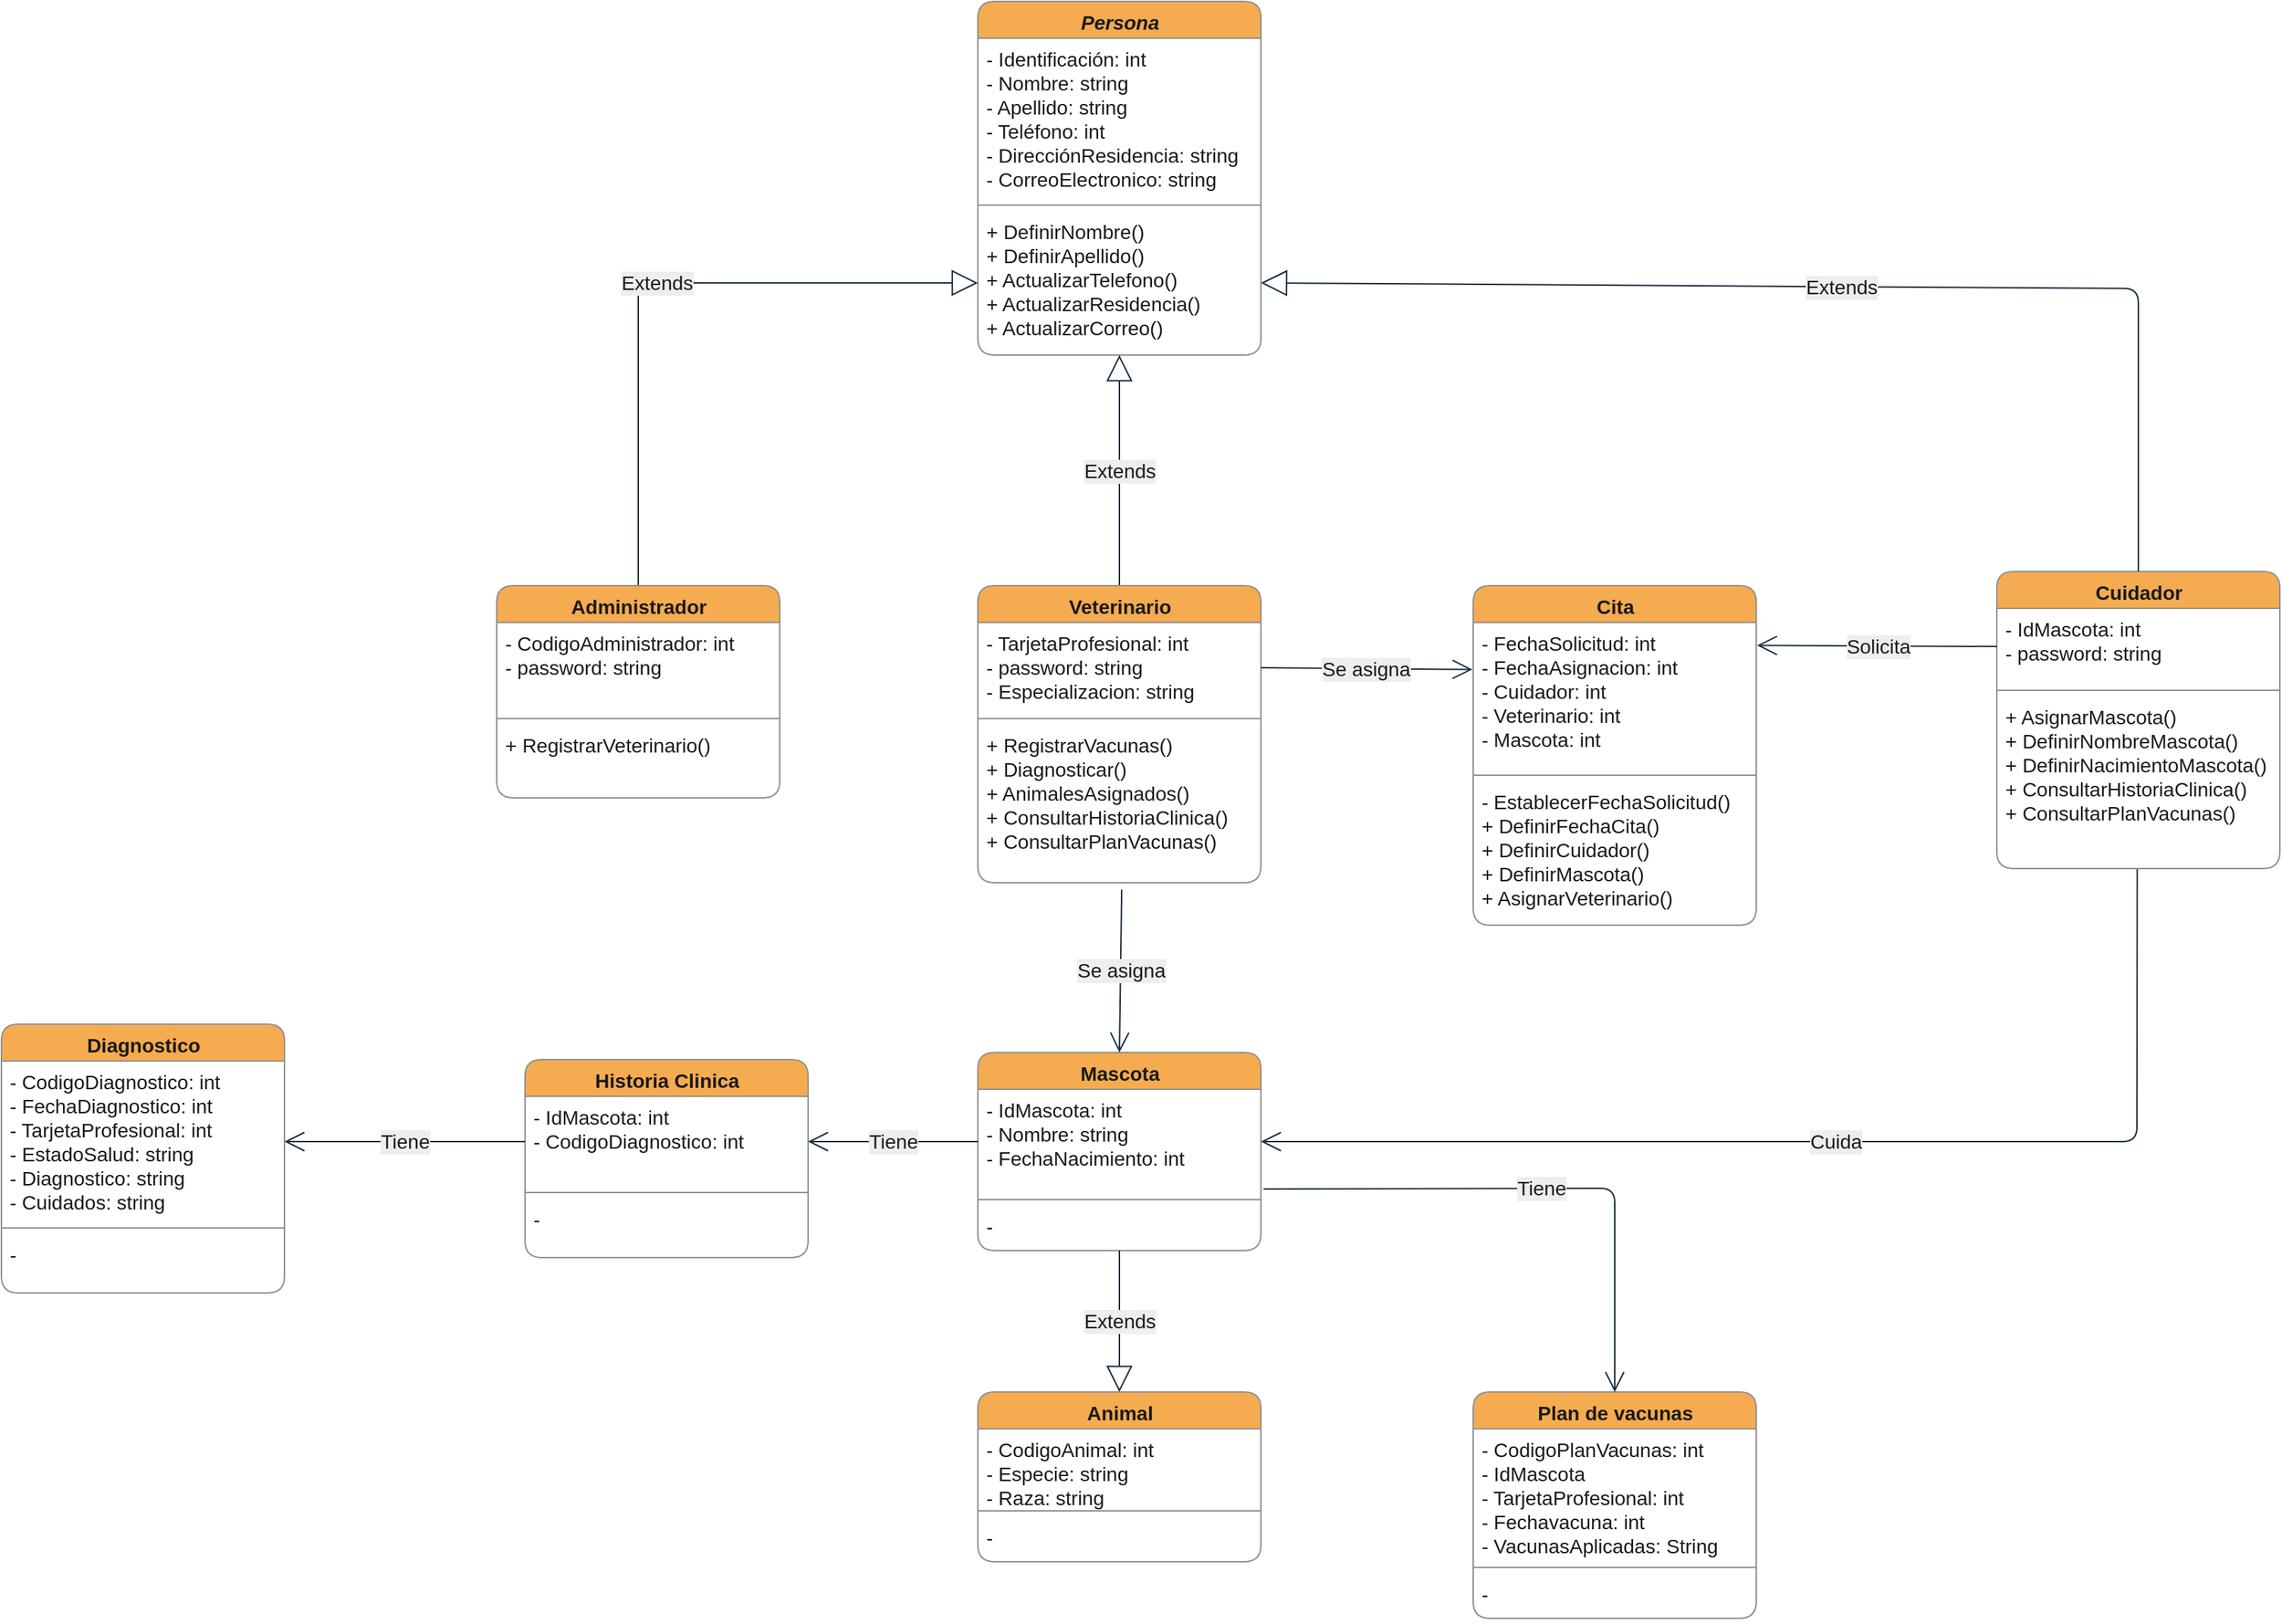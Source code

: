 <mxfile version="15.3.2" type="github" pages="3">
  <diagram id="C5RBs43oDa-KdzZeNtuy" name="Diagrama de clases">
    <mxGraphModel dx="1642" dy="1494" grid="1" gridSize="10" guides="1" tooltips="1" connect="1" arrows="1" fold="1" page="0" pageScale="1" pageWidth="1169" pageHeight="827" background="none" math="0" shadow="0">
      <root>
        <mxCell id="WIyWlLk6GJQsqaUBKTNV-0" />
        <mxCell id="WIyWlLk6GJQsqaUBKTNV-1" parent="WIyWlLk6GJQsqaUBKTNV-0" />
        <mxCell id="-j1Tto38x53j7O7jgbnA-3" value="&lt;i&gt;Persona&lt;/i&gt;" style="swimlane;fontStyle=1;align=center;verticalAlign=top;childLayout=stackLayout;horizontal=1;startSize=26;horizontalStack=0;resizeParent=1;resizeParentMax=0;resizeLast=0;collapsible=1;marginBottom=0;fontSize=14;html=1;rounded=1;fillColor=#F5AB50;strokeColor=#909090;fontColor=#1A1A1A;" parent="WIyWlLk6GJQsqaUBKTNV-1" vertex="1">
          <mxGeometry x="430" y="-413" width="200" height="250" as="geometry" />
        </mxCell>
        <mxCell id="-j1Tto38x53j7O7jgbnA-4" value="- Identificación: int&#xa;- Nombre: string&#xa;- Apellido: string&#xa;- Teléfono: int&#xa;- DirecciónResidencia: string&#xa;- CorreoElectronico: string&#xa;" style="text;strokeColor=none;fillColor=none;align=left;verticalAlign=top;spacingLeft=4;spacingRight=4;overflow=hidden;rotatable=0;points=[[0,0.5],[1,0.5]];portConstraint=eastwest;fontSize=14;rounded=1;fontColor=#1A1A1A;" parent="-j1Tto38x53j7O7jgbnA-3" vertex="1">
          <mxGeometry y="26" width="200" height="114" as="geometry" />
        </mxCell>
        <mxCell id="-j1Tto38x53j7O7jgbnA-5" value="" style="line;strokeWidth=1;fillColor=none;align=left;verticalAlign=middle;spacingTop=-1;spacingLeft=3;spacingRight=3;rotatable=0;labelPosition=right;points=[];portConstraint=eastwest;rounded=1;strokeColor=#909090;fontColor=#1A1A1A;labelBackgroundColor=#EEEEEE;" parent="-j1Tto38x53j7O7jgbnA-3" vertex="1">
          <mxGeometry y="140" width="200" height="8" as="geometry" />
        </mxCell>
        <mxCell id="-j1Tto38x53j7O7jgbnA-6" value="+ DefinirNombre()&#xa;+ DefinirApellido()&#xa;+ ActualizarTelefono()&#xa;+ ActualizarResidencia()&#xa;+ ActualizarCorreo()" style="text;strokeColor=none;fillColor=none;align=left;verticalAlign=top;spacingLeft=4;spacingRight=4;overflow=hidden;rotatable=0;points=[[0,0.5],[1,0.5]];portConstraint=eastwest;fontSize=14;rounded=1;fontColor=#1A1A1A;" parent="-j1Tto38x53j7O7jgbnA-3" vertex="1">
          <mxGeometry y="148" width="200" height="102" as="geometry" />
        </mxCell>
        <mxCell id="-j1Tto38x53j7O7jgbnA-7" value="Extends" style="endArrow=block;endSize=16;endFill=0;html=1;fontSize=14;exitX=0.5;exitY=0;exitDx=0;exitDy=0;strokeColor=#182E3E;fontColor=#1A1A1A;labelBackgroundColor=#EEEEEE;" parent="WIyWlLk6GJQsqaUBKTNV-1" source="-j1Tto38x53j7O7jgbnA-17" target="-j1Tto38x53j7O7jgbnA-6" edge="1">
          <mxGeometry width="160" relative="1" as="geometry">
            <mxPoint x="145" y="60" as="sourcePoint" />
            <mxPoint x="250" y="-40" as="targetPoint" />
            <Array as="points">
              <mxPoint x="190" y="-214" />
            </Array>
          </mxGeometry>
        </mxCell>
        <mxCell id="-j1Tto38x53j7O7jgbnA-8" value="Extends" style="endArrow=block;endSize=16;endFill=0;html=1;fontSize=14;exitX=0.5;exitY=0;exitDx=0;exitDy=0;strokeColor=#182E3E;fontColor=#1A1A1A;labelBackgroundColor=#EEEEEE;" parent="WIyWlLk6GJQsqaUBKTNV-1" source="-j1Tto38x53j7O7jgbnA-22" target="-j1Tto38x53j7O7jgbnA-6" edge="1">
          <mxGeometry width="160" relative="1" as="geometry">
            <mxPoint x="489" y="60" as="sourcePoint" />
            <mxPoint x="290" y="-40" as="targetPoint" />
            <Array as="points">
              <mxPoint x="530" y="-60" />
            </Array>
          </mxGeometry>
        </mxCell>
        <mxCell id="-j1Tto38x53j7O7jgbnA-13" value="Cita" style="swimlane;fontStyle=1;align=center;verticalAlign=top;childLayout=stackLayout;horizontal=1;startSize=26;horizontalStack=0;resizeParent=1;resizeParentMax=0;resizeLast=0;collapsible=1;marginBottom=0;fontSize=14;html=1;rounded=1;fillColor=#F5AB50;strokeColor=#909090;fontColor=#1A1A1A;" parent="WIyWlLk6GJQsqaUBKTNV-1" vertex="1">
          <mxGeometry x="780" width="200" height="240" as="geometry" />
        </mxCell>
        <mxCell id="-j1Tto38x53j7O7jgbnA-14" value="- FechaSolicitud: int&#xa;- FechaAsignacion: int&#xa;- Cuidador: int&#xa;- Veterinario: int&#xa;- Mascota: int" style="text;strokeColor=none;fillColor=none;align=left;verticalAlign=top;spacingLeft=4;spacingRight=4;overflow=hidden;rotatable=0;points=[[0,0.5],[1,0.5]];portConstraint=eastwest;fontSize=14;rounded=1;fontColor=#1A1A1A;" parent="-j1Tto38x53j7O7jgbnA-13" vertex="1">
          <mxGeometry y="26" width="200" height="104" as="geometry" />
        </mxCell>
        <mxCell id="-j1Tto38x53j7O7jgbnA-15" value="" style="line;strokeWidth=1;fillColor=none;align=left;verticalAlign=middle;spacingTop=-1;spacingLeft=3;spacingRight=3;rotatable=0;labelPosition=right;points=[];portConstraint=eastwest;rounded=1;strokeColor=#909090;fontColor=#1A1A1A;labelBackgroundColor=#EEEEEE;" parent="-j1Tto38x53j7O7jgbnA-13" vertex="1">
          <mxGeometry y="130" width="200" height="8" as="geometry" />
        </mxCell>
        <mxCell id="-j1Tto38x53j7O7jgbnA-16" value="- EstablecerFechaSolicitud()&#xa;+ DefinirFechaCita()&#xa;+ DefinirCuidador()&#xa;+ DefinirMascota()&#xa;+ AsignarVeterinario()&#xa;" style="text;strokeColor=none;fillColor=none;align=left;verticalAlign=top;spacingLeft=4;spacingRight=4;overflow=hidden;rotatable=0;points=[[0,0.5],[1,0.5]];portConstraint=eastwest;fontSize=14;rounded=1;fontColor=#1A1A1A;" parent="-j1Tto38x53j7O7jgbnA-13" vertex="1">
          <mxGeometry y="138" width="200" height="102" as="geometry" />
        </mxCell>
        <mxCell id="-j1Tto38x53j7O7jgbnA-17" value="Administrador" style="swimlane;fontStyle=1;align=center;verticalAlign=top;childLayout=stackLayout;horizontal=1;startSize=26;horizontalStack=0;resizeParent=1;resizeParentMax=0;resizeLast=0;collapsible=1;marginBottom=0;fontSize=14;html=1;rounded=1;fillColor=#F5AB50;strokeColor=#909090;fontColor=#1A1A1A;" parent="WIyWlLk6GJQsqaUBKTNV-1" vertex="1">
          <mxGeometry x="90" width="200" height="150" as="geometry" />
        </mxCell>
        <mxCell id="-j1Tto38x53j7O7jgbnA-18" value="- CodigoAdministrador: int&#xa;- password: string" style="text;strokeColor=none;fillColor=none;align=left;verticalAlign=top;spacingLeft=4;spacingRight=4;overflow=hidden;rotatable=0;points=[[0,0.5],[1,0.5]];portConstraint=eastwest;fontSize=14;rounded=1;fontColor=#1A1A1A;" parent="-j1Tto38x53j7O7jgbnA-17" vertex="1">
          <mxGeometry y="26" width="200" height="64" as="geometry" />
        </mxCell>
        <mxCell id="-j1Tto38x53j7O7jgbnA-19" value="" style="line;strokeWidth=1;fillColor=none;align=left;verticalAlign=middle;spacingTop=-1;spacingLeft=3;spacingRight=3;rotatable=0;labelPosition=right;points=[];portConstraint=eastwest;rounded=1;strokeColor=#909090;fontColor=#1A1A1A;labelBackgroundColor=#EEEEEE;" parent="-j1Tto38x53j7O7jgbnA-17" vertex="1">
          <mxGeometry y="90" width="200" height="8" as="geometry" />
        </mxCell>
        <mxCell id="-j1Tto38x53j7O7jgbnA-20" value="+ RegistrarVeterinario()" style="text;strokeColor=none;fillColor=none;align=left;verticalAlign=top;spacingLeft=4;spacingRight=4;overflow=hidden;rotatable=0;points=[[0,0.5],[1,0.5]];portConstraint=eastwest;fontSize=14;rounded=1;fontColor=#1A1A1A;" parent="-j1Tto38x53j7O7jgbnA-17" vertex="1">
          <mxGeometry y="98" width="200" height="52" as="geometry" />
        </mxCell>
        <mxCell id="-j1Tto38x53j7O7jgbnA-22" value="Veterinario" style="swimlane;fontStyle=1;align=center;verticalAlign=top;childLayout=stackLayout;horizontal=1;startSize=26;horizontalStack=0;resizeParent=1;resizeParentMax=0;resizeLast=0;collapsible=1;marginBottom=0;fontSize=14;html=1;rounded=1;fillColor=#F5AB50;strokeColor=#909090;fontColor=#1A1A1A;" parent="WIyWlLk6GJQsqaUBKTNV-1" vertex="1">
          <mxGeometry x="430" width="200" height="210" as="geometry" />
        </mxCell>
        <mxCell id="-j1Tto38x53j7O7jgbnA-23" value="- TarjetaProfesional: int&#xa;- password: string&#xa;- Especializacion: string" style="text;strokeColor=none;fillColor=none;align=left;verticalAlign=top;spacingLeft=4;spacingRight=4;overflow=hidden;rotatable=0;points=[[0,0.5],[1,0.5]];portConstraint=eastwest;fontSize=14;rounded=1;fontColor=#1A1A1A;" parent="-j1Tto38x53j7O7jgbnA-22" vertex="1">
          <mxGeometry y="26" width="200" height="64" as="geometry" />
        </mxCell>
        <mxCell id="-j1Tto38x53j7O7jgbnA-24" value="" style="line;strokeWidth=1;fillColor=none;align=left;verticalAlign=middle;spacingTop=-1;spacingLeft=3;spacingRight=3;rotatable=0;labelPosition=right;points=[];portConstraint=eastwest;rounded=1;strokeColor=#909090;fontColor=#1A1A1A;labelBackgroundColor=#EEEEEE;" parent="-j1Tto38x53j7O7jgbnA-22" vertex="1">
          <mxGeometry y="90" width="200" height="8" as="geometry" />
        </mxCell>
        <mxCell id="-j1Tto38x53j7O7jgbnA-25" value="+ RegistrarVacunas()&#xa;+ Diagnosticar()&#xa;+ AnimalesAsignados()&#xa;+ ConsultarHistoriaClinica()&#xa;+ ConsultarPlanVacunas()" style="text;strokeColor=none;fillColor=none;align=left;verticalAlign=top;spacingLeft=4;spacingRight=4;overflow=hidden;rotatable=0;points=[[0,0.5],[1,0.5]];portConstraint=eastwest;fontSize=14;rounded=1;fontColor=#1A1A1A;" parent="-j1Tto38x53j7O7jgbnA-22" vertex="1">
          <mxGeometry y="98" width="200" height="112" as="geometry" />
        </mxCell>
        <mxCell id="-j1Tto38x53j7O7jgbnA-30" value="Cuidador" style="swimlane;fontStyle=1;align=center;verticalAlign=top;childLayout=stackLayout;horizontal=1;startSize=26;horizontalStack=0;resizeParent=1;resizeParentMax=0;resizeLast=0;collapsible=1;marginBottom=0;fontSize=14;html=1;rounded=1;fillColor=#F5AB50;strokeColor=#909090;fontColor=#1A1A1A;" parent="WIyWlLk6GJQsqaUBKTNV-1" vertex="1">
          <mxGeometry x="1150" y="-10" width="200" height="210" as="geometry" />
        </mxCell>
        <mxCell id="-j1Tto38x53j7O7jgbnA-31" value="- IdMascota: int&#xa;- password: string" style="text;strokeColor=none;fillColor=none;align=left;verticalAlign=top;spacingLeft=4;spacingRight=4;overflow=hidden;rotatable=0;points=[[0,0.5],[1,0.5]];portConstraint=eastwest;fontSize=14;rounded=1;fontColor=#1A1A1A;" parent="-j1Tto38x53j7O7jgbnA-30" vertex="1">
          <mxGeometry y="26" width="200" height="54" as="geometry" />
        </mxCell>
        <mxCell id="-j1Tto38x53j7O7jgbnA-32" value="" style="line;strokeWidth=1;fillColor=none;align=left;verticalAlign=middle;spacingTop=-1;spacingLeft=3;spacingRight=3;rotatable=0;labelPosition=right;points=[];portConstraint=eastwest;rounded=1;strokeColor=#909090;fontColor=#1A1A1A;labelBackgroundColor=#EEEEEE;" parent="-j1Tto38x53j7O7jgbnA-30" vertex="1">
          <mxGeometry y="80" width="200" height="8" as="geometry" />
        </mxCell>
        <mxCell id="-j1Tto38x53j7O7jgbnA-33" value="+ AsignarMascota()&#xa;+ DefinirNombreMascota()&#xa;+ DefinirNacimientoMascota()&#xa;+ ConsultarHistoriaClinica()&#xa;+ ConsultarPlanVacunas()" style="text;strokeColor=none;fillColor=none;align=left;verticalAlign=top;spacingLeft=4;spacingRight=4;overflow=hidden;rotatable=0;points=[[0,0.5],[1,0.5]];portConstraint=eastwest;fontSize=14;rounded=1;fontColor=#1A1A1A;" parent="-j1Tto38x53j7O7jgbnA-30" vertex="1">
          <mxGeometry y="88" width="200" height="122" as="geometry" />
        </mxCell>
        <mxCell id="-j1Tto38x53j7O7jgbnA-34" value="Mascota" style="swimlane;fontStyle=1;align=center;verticalAlign=top;childLayout=stackLayout;horizontal=1;startSize=26;horizontalStack=0;resizeParent=1;resizeParentMax=0;resizeLast=0;collapsible=1;marginBottom=0;fontSize=14;html=1;rounded=1;fillColor=#F5AB50;strokeColor=#909090;fontColor=#1A1A1A;" parent="WIyWlLk6GJQsqaUBKTNV-1" vertex="1">
          <mxGeometry x="430" y="330" width="200" height="140" as="geometry" />
        </mxCell>
        <mxCell id="-j1Tto38x53j7O7jgbnA-35" value="- IdMascota: int&#xa;- Nombre: string&#xa;- FechaNacimiento: int" style="text;strokeColor=none;fillColor=none;align=left;verticalAlign=top;spacingLeft=4;spacingRight=4;overflow=hidden;rotatable=0;points=[[0,0.5],[1,0.5]];portConstraint=eastwest;fontSize=14;rounded=1;fontColor=#1A1A1A;" parent="-j1Tto38x53j7O7jgbnA-34" vertex="1">
          <mxGeometry y="26" width="200" height="74" as="geometry" />
        </mxCell>
        <mxCell id="-j1Tto38x53j7O7jgbnA-36" value="" style="line;strokeWidth=1;fillColor=none;align=left;verticalAlign=middle;spacingTop=-1;spacingLeft=3;spacingRight=3;rotatable=0;labelPosition=right;points=[];portConstraint=eastwest;rounded=1;strokeColor=#909090;fontColor=#1A1A1A;labelBackgroundColor=#EEEEEE;" parent="-j1Tto38x53j7O7jgbnA-34" vertex="1">
          <mxGeometry y="100" width="200" height="8" as="geometry" />
        </mxCell>
        <mxCell id="-j1Tto38x53j7O7jgbnA-37" value="-" style="text;strokeColor=none;fillColor=none;align=left;verticalAlign=top;spacingLeft=4;spacingRight=4;overflow=hidden;rotatable=0;points=[[0,0.5],[1,0.5]];portConstraint=eastwest;fontSize=14;rounded=1;fontColor=#1A1A1A;" parent="-j1Tto38x53j7O7jgbnA-34" vertex="1">
          <mxGeometry y="108" width="200" height="32" as="geometry" />
        </mxCell>
        <mxCell id="-j1Tto38x53j7O7jgbnA-38" value="Animal" style="swimlane;fontStyle=1;align=center;verticalAlign=top;childLayout=stackLayout;horizontal=1;startSize=26;horizontalStack=0;resizeParent=1;resizeParentMax=0;resizeLast=0;collapsible=1;marginBottom=0;fontSize=14;html=1;rounded=1;fillColor=#F5AB50;strokeColor=#909090;fontColor=#1A1A1A;" parent="WIyWlLk6GJQsqaUBKTNV-1" vertex="1">
          <mxGeometry x="430" y="570" width="200" height="120" as="geometry" />
        </mxCell>
        <mxCell id="-j1Tto38x53j7O7jgbnA-39" value="- CodigoAnimal: int&#xa;- Especie: string&#xa;- Raza: string" style="text;strokeColor=none;fillColor=none;align=left;verticalAlign=top;spacingLeft=4;spacingRight=4;overflow=hidden;rotatable=0;points=[[0,0.5],[1,0.5]];portConstraint=eastwest;fontSize=14;rounded=1;fontColor=#1A1A1A;" parent="-j1Tto38x53j7O7jgbnA-38" vertex="1">
          <mxGeometry y="26" width="200" height="54" as="geometry" />
        </mxCell>
        <mxCell id="-j1Tto38x53j7O7jgbnA-40" value="" style="line;strokeWidth=1;fillColor=none;align=left;verticalAlign=middle;spacingTop=-1;spacingLeft=3;spacingRight=3;rotatable=0;labelPosition=right;points=[];portConstraint=eastwest;rounded=1;strokeColor=#909090;fontColor=#1A1A1A;labelBackgroundColor=#EEEEEE;" parent="-j1Tto38x53j7O7jgbnA-38" vertex="1">
          <mxGeometry y="80" width="200" height="8" as="geometry" />
        </mxCell>
        <mxCell id="-j1Tto38x53j7O7jgbnA-41" value="-" style="text;strokeColor=none;fillColor=none;align=left;verticalAlign=top;spacingLeft=4;spacingRight=4;overflow=hidden;rotatable=0;points=[[0,0.5],[1,0.5]];portConstraint=eastwest;fontSize=14;rounded=1;fontColor=#1A1A1A;" parent="-j1Tto38x53j7O7jgbnA-38" vertex="1">
          <mxGeometry y="88" width="200" height="32" as="geometry" />
        </mxCell>
        <mxCell id="-j1Tto38x53j7O7jgbnA-42" value="Extends" style="endArrow=block;endSize=16;endFill=0;html=1;fontSize=14;entryX=0.5;entryY=0;entryDx=0;entryDy=0;strokeColor=#182E3E;fontColor=#1A1A1A;labelBackgroundColor=#EEEEEE;" parent="WIyWlLk6GJQsqaUBKTNV-1" source="-j1Tto38x53j7O7jgbnA-37" target="-j1Tto38x53j7O7jgbnA-38" edge="1">
          <mxGeometry width="160" relative="1" as="geometry">
            <mxPoint x="465" y="-20" as="sourcePoint" />
            <mxPoint x="305" y="-90" as="targetPoint" />
          </mxGeometry>
        </mxCell>
        <mxCell id="-j1Tto38x53j7O7jgbnA-43" value="Solicita" style="endArrow=open;endFill=1;endSize=12;html=1;fontSize=14;entryX=1.003;entryY=0.156;entryDx=0;entryDy=0;exitX=0;exitY=0.5;exitDx=0;exitDy=0;entryPerimeter=0;strokeColor=#182E3E;fontColor=#1A1A1A;labelBackgroundColor=#EEEEEE;" parent="WIyWlLk6GJQsqaUBKTNV-1" source="-j1Tto38x53j7O7jgbnA-31" target="-j1Tto38x53j7O7jgbnA-14" edge="1">
          <mxGeometry width="160" relative="1" as="geometry">
            <mxPoint x="710" y="240" as="sourcePoint" />
            <mxPoint x="870" y="240" as="targetPoint" />
          </mxGeometry>
        </mxCell>
        <mxCell id="-j1Tto38x53j7O7jgbnA-44" value="Cuida" style="endArrow=open;endFill=1;endSize=12;html=1;fontSize=14;exitX=0.496;exitY=1.004;exitDx=0;exitDy=0;exitPerimeter=0;strokeColor=#182E3E;fontColor=#1A1A1A;labelBackgroundColor=#EEEEEE;" parent="WIyWlLk6GJQsqaUBKTNV-1" source="-j1Tto38x53j7O7jgbnA-33" target="-j1Tto38x53j7O7jgbnA-35" edge="1">
          <mxGeometry width="160" relative="1" as="geometry">
            <mxPoint x="1200" y="140" as="sourcePoint" />
            <mxPoint x="910" y="370" as="targetPoint" />
            <Array as="points">
              <mxPoint x="1249" y="393" />
            </Array>
          </mxGeometry>
        </mxCell>
        <mxCell id="Za7RKyg9l19MiMVU4khS-1" value="Extends" style="endArrow=block;endSize=16;endFill=0;html=1;fontSize=14;exitX=0.5;exitY=0;exitDx=0;exitDy=0;entryX=1;entryY=0.5;entryDx=0;entryDy=0;strokeColor=#182E3E;fontColor=#1A1A1A;labelBackgroundColor=#EEEEEE;" parent="WIyWlLk6GJQsqaUBKTNV-1" source="-j1Tto38x53j7O7jgbnA-30" target="-j1Tto38x53j7O7jgbnA-6" edge="1">
          <mxGeometry width="160" relative="1" as="geometry">
            <mxPoint x="510" y="40" as="sourcePoint" />
            <mxPoint x="350" y="-30" as="targetPoint" />
            <Array as="points">
              <mxPoint x="1250" y="-210" />
            </Array>
          </mxGeometry>
        </mxCell>
        <mxCell id="br5mzD6mWOKQ-B5tfDRk-1" value="Se asigna" style="endArrow=open;endFill=1;endSize=12;html=1;fontSize=14;entryX=-0.003;entryY=0.32;entryDx=0;entryDy=0;exitX=1;exitY=0.5;exitDx=0;exitDy=0;entryPerimeter=0;strokeColor=#182E3E;fontColor=#1A1A1A;labelBackgroundColor=#EEEEEE;" parent="WIyWlLk6GJQsqaUBKTNV-1" source="-j1Tto38x53j7O7jgbnA-23" target="-j1Tto38x53j7O7jgbnA-14" edge="1">
          <mxGeometry width="160" relative="1" as="geometry">
            <mxPoint x="800" y="140" as="sourcePoint" />
            <mxPoint x="630" y="155" as="targetPoint" />
          </mxGeometry>
        </mxCell>
        <mxCell id="pY96gX7bV9BrttwrZuQb-1" value="Historia Clinica" style="swimlane;fontStyle=1;align=center;verticalAlign=top;childLayout=stackLayout;horizontal=1;startSize=26;horizontalStack=0;resizeParent=1;resizeParentMax=0;resizeLast=0;collapsible=1;marginBottom=0;fontSize=14;html=1;rounded=1;fillColor=#F5AB50;strokeColor=#909090;fontColor=#1A1A1A;" parent="WIyWlLk6GJQsqaUBKTNV-1" vertex="1">
          <mxGeometry x="110" y="335" width="200" height="140" as="geometry" />
        </mxCell>
        <mxCell id="pY96gX7bV9BrttwrZuQb-2" value="- IdMascota: int&#xa;- CodigoDiagnostico: int" style="text;strokeColor=none;fillColor=none;align=left;verticalAlign=top;spacingLeft=4;spacingRight=4;overflow=hidden;rotatable=0;points=[[0,0.5],[1,0.5]];portConstraint=eastwest;fontSize=14;rounded=1;fontColor=#1A1A1A;" parent="pY96gX7bV9BrttwrZuQb-1" vertex="1">
          <mxGeometry y="26" width="200" height="64" as="geometry" />
        </mxCell>
        <mxCell id="pY96gX7bV9BrttwrZuQb-3" value="" style="line;strokeWidth=1;fillColor=none;align=left;verticalAlign=middle;spacingTop=-1;spacingLeft=3;spacingRight=3;rotatable=0;labelPosition=right;points=[];portConstraint=eastwest;rounded=1;strokeColor=#909090;fontColor=#1A1A1A;labelBackgroundColor=#EEEEEE;" parent="pY96gX7bV9BrttwrZuQb-1" vertex="1">
          <mxGeometry y="90" width="200" height="8" as="geometry" />
        </mxCell>
        <mxCell id="pY96gX7bV9BrttwrZuQb-4" value="-" style="text;strokeColor=none;fillColor=none;align=left;verticalAlign=top;spacingLeft=4;spacingRight=4;overflow=hidden;rotatable=0;points=[[0,0.5],[1,0.5]];portConstraint=eastwest;fontSize=14;rounded=1;fontColor=#1A1A1A;" parent="pY96gX7bV9BrttwrZuQb-1" vertex="1">
          <mxGeometry y="98" width="200" height="42" as="geometry" />
        </mxCell>
        <mxCell id="pY96gX7bV9BrttwrZuQb-5" value="Diagnostico" style="swimlane;fontStyle=1;align=center;verticalAlign=top;childLayout=stackLayout;horizontal=1;startSize=26;horizontalStack=0;resizeParent=1;resizeParentMax=0;resizeLast=0;collapsible=1;marginBottom=0;fontSize=14;html=1;rounded=1;fillColor=#F5AB50;strokeColor=#909090;fontColor=#1A1A1A;" parent="WIyWlLk6GJQsqaUBKTNV-1" vertex="1">
          <mxGeometry x="-260" y="310" width="200" height="190" as="geometry" />
        </mxCell>
        <mxCell id="pY96gX7bV9BrttwrZuQb-6" value="- CodigoDiagnostico: int&#xa;- FechaDiagnostico: int&#xa;- TarjetaProfesional: int&#xa;- EstadoSalud: string&#xa;- Diagnostico: string&#xa;- Cuidados: string" style="text;strokeColor=none;fillColor=none;align=left;verticalAlign=top;spacingLeft=4;spacingRight=4;overflow=hidden;rotatable=0;points=[[0,0.5],[1,0.5]];portConstraint=eastwest;fontSize=14;rounded=1;fontColor=#1A1A1A;" parent="pY96gX7bV9BrttwrZuQb-5" vertex="1">
          <mxGeometry y="26" width="200" height="114" as="geometry" />
        </mxCell>
        <mxCell id="pY96gX7bV9BrttwrZuQb-7" value="" style="line;strokeWidth=1;fillColor=none;align=left;verticalAlign=middle;spacingTop=-1;spacingLeft=3;spacingRight=3;rotatable=0;labelPosition=right;points=[];portConstraint=eastwest;rounded=1;strokeColor=#909090;fontColor=#1A1A1A;labelBackgroundColor=#EEEEEE;" parent="pY96gX7bV9BrttwrZuQb-5" vertex="1">
          <mxGeometry y="140" width="200" height="8" as="geometry" />
        </mxCell>
        <mxCell id="pY96gX7bV9BrttwrZuQb-8" value="- " style="text;strokeColor=none;fillColor=none;align=left;verticalAlign=top;spacingLeft=4;spacingRight=4;overflow=hidden;rotatable=0;points=[[0,0.5],[1,0.5]];portConstraint=eastwest;fontSize=14;rounded=1;fontColor=#1A1A1A;" parent="pY96gX7bV9BrttwrZuQb-5" vertex="1">
          <mxGeometry y="148" width="200" height="42" as="geometry" />
        </mxCell>
        <mxCell id="pY96gX7bV9BrttwrZuQb-9" value="Tiene" style="endArrow=open;endFill=1;endSize=12;html=1;fontSize=14;entryX=1;entryY=0.5;entryDx=0;entryDy=0;exitX=0;exitY=0.5;exitDx=0;exitDy=0;strokeColor=#182E3E;fontColor=#1A1A1A;labelBackgroundColor=#EEEEEE;" parent="WIyWlLk6GJQsqaUBKTNV-1" source="-j1Tto38x53j7O7jgbnA-35" target="pY96gX7bV9BrttwrZuQb-2" edge="1">
          <mxGeometry width="160" relative="1" as="geometry">
            <mxPoint x="421" y="159.74" as="sourcePoint" />
            <mxPoint x="540" y="340" as="targetPoint" />
          </mxGeometry>
        </mxCell>
        <mxCell id="pY96gX7bV9BrttwrZuQb-10" value="Tiene" style="endArrow=open;endFill=1;endSize=12;html=1;fontSize=14;entryX=1;entryY=0.5;entryDx=0;entryDy=0;exitX=0;exitY=0.5;exitDx=0;exitDy=0;strokeColor=#182E3E;fontColor=#1A1A1A;labelBackgroundColor=#EEEEEE;" parent="WIyWlLk6GJQsqaUBKTNV-1" source="pY96gX7bV9BrttwrZuQb-2" target="pY96gX7bV9BrttwrZuQb-6" edge="1">
          <mxGeometry width="160" relative="1" as="geometry">
            <mxPoint x="150" y="530" as="sourcePoint" />
            <mxPoint x="70" y="530" as="targetPoint" />
          </mxGeometry>
        </mxCell>
        <mxCell id="pY96gX7bV9BrttwrZuQb-11" value="Plan de vacunas" style="swimlane;fontStyle=1;align=center;verticalAlign=top;childLayout=stackLayout;horizontal=1;startSize=26;horizontalStack=0;resizeParent=1;resizeParentMax=0;resizeLast=0;collapsible=1;marginBottom=0;fontSize=14;html=1;rounded=1;fillColor=#F5AB50;strokeColor=#909090;fontColor=#1A1A1A;" parent="WIyWlLk6GJQsqaUBKTNV-1" vertex="1">
          <mxGeometry x="780" y="570" width="200" height="160" as="geometry" />
        </mxCell>
        <mxCell id="pY96gX7bV9BrttwrZuQb-12" value="- CodigoPlanVacunas: int&#xa;- IdMascota&#xa;- TarjetaProfesional: int&#xa;- Fechavacuna: int&#xa;- VacunasAplicadas: String&#xa;" style="text;strokeColor=none;fillColor=none;align=left;verticalAlign=top;spacingLeft=4;spacingRight=4;overflow=hidden;rotatable=0;points=[[0,0.5],[1,0.5]];portConstraint=eastwest;fontSize=14;rounded=1;fontColor=#1A1A1A;" parent="pY96gX7bV9BrttwrZuQb-11" vertex="1">
          <mxGeometry y="26" width="200" height="94" as="geometry" />
        </mxCell>
        <mxCell id="pY96gX7bV9BrttwrZuQb-13" value="" style="line;strokeWidth=1;fillColor=none;align=left;verticalAlign=middle;spacingTop=-1;spacingLeft=3;spacingRight=3;rotatable=0;labelPosition=right;points=[];portConstraint=eastwest;rounded=1;strokeColor=#909090;fontColor=#1A1A1A;labelBackgroundColor=#EEEEEE;" parent="pY96gX7bV9BrttwrZuQb-11" vertex="1">
          <mxGeometry y="120" width="200" height="8" as="geometry" />
        </mxCell>
        <mxCell id="pY96gX7bV9BrttwrZuQb-14" value="-" style="text;strokeColor=none;fillColor=none;align=left;verticalAlign=top;spacingLeft=4;spacingRight=4;overflow=hidden;rotatable=0;points=[[0,0.5],[1,0.5]];portConstraint=eastwest;fontSize=14;rounded=1;fontColor=#1A1A1A;" parent="pY96gX7bV9BrttwrZuQb-11" vertex="1">
          <mxGeometry y="128" width="200" height="32" as="geometry" />
        </mxCell>
        <mxCell id="pY96gX7bV9BrttwrZuQb-15" value="Se asigna" style="endArrow=open;endFill=1;endSize=12;html=1;fontSize=14;entryX=0.5;entryY=0;entryDx=0;entryDy=0;exitX=0.508;exitY=1.044;exitDx=0;exitDy=0;exitPerimeter=0;strokeColor=#182E3E;fontColor=#1A1A1A;labelBackgroundColor=#EEEEEE;" parent="WIyWlLk6GJQsqaUBKTNV-1" source="-j1Tto38x53j7O7jgbnA-25" target="-j1Tto38x53j7O7jgbnA-34" edge="1">
          <mxGeometry width="160" relative="1" as="geometry">
            <mxPoint x="585" y="260.0" as="sourcePoint" />
            <mxPoint x="734.4" y="261.28" as="targetPoint" />
          </mxGeometry>
        </mxCell>
        <mxCell id="pY96gX7bV9BrttwrZuQb-16" value="Tiene" style="endArrow=open;endFill=1;endSize=12;html=1;fontSize=14;entryX=0.5;entryY=0;entryDx=0;entryDy=0;exitX=1.009;exitY=0.952;exitDx=0;exitDy=0;exitPerimeter=0;strokeColor=#182E3E;fontColor=#1A1A1A;labelBackgroundColor=#EEEEEE;" parent="WIyWlLk6GJQsqaUBKTNV-1" source="-j1Tto38x53j7O7jgbnA-35" target="pY96gX7bV9BrttwrZuQb-11" edge="1">
          <mxGeometry width="160" relative="1" as="geometry">
            <mxPoint x="721.6" y="549.998" as="sourcePoint" />
            <mxPoint x="720" y="727.71" as="targetPoint" />
            <Array as="points">
              <mxPoint x="880" y="426" />
            </Array>
          </mxGeometry>
        </mxCell>
      </root>
    </mxGraphModel>
  </diagram>
  <diagram id="2gtz5q7M9fFHKk9hKONm" name="Diagrama conceptual">
    <mxGraphModel dx="1242" dy="694" grid="1" gridSize="10" guides="1" tooltips="1" connect="1" arrows="1" fold="1" page="1" pageScale="1" pageWidth="1100" pageHeight="850" math="0" shadow="0">
      <root>
        <mxCell id="S7a9wSB8qN4bWD5m6WMd-0" />
        <mxCell id="S7a9wSB8qN4bWD5m6WMd-1" parent="S7a9wSB8qN4bWD5m6WMd-0" />
        <mxCell id="tMFODE6xpzIyIaXt-0v9-3" value="Veterinario" style="sketch=0;aspect=fixed;html=1;points=[];align=center;image;fontSize=12;image=img/lib/mscae/Person.svg;" parent="S7a9wSB8qN4bWD5m6WMd-1" vertex="1">
          <mxGeometry x="240" y="160" width="37" height="50" as="geometry" />
        </mxCell>
        <mxCell id="tMFODE6xpzIyIaXt-0v9-5" value="Administrador&lt;br&gt;" style="sketch=0;aspect=fixed;html=1;points=[];align=center;image;fontSize=12;image=img/lib/mscae/Person.svg;" parent="S7a9wSB8qN4bWD5m6WMd-1" vertex="1">
          <mxGeometry x="50" y="156" width="37" height="50" as="geometry" />
        </mxCell>
        <mxCell id="tMFODE6xpzIyIaXt-0v9-6" value="Cuidador" style="sketch=0;aspect=fixed;html=1;points=[];align=center;image;fontSize=12;image=img/lib/mscae/Person.svg;" parent="S7a9wSB8qN4bWD5m6WMd-1" vertex="1">
          <mxGeometry x="240" y="420" width="37" height="50" as="geometry" />
        </mxCell>
        <mxCell id="tMFODE6xpzIyIaXt-0v9-7" value="Vacunas" style="shape=image;html=1;verticalAlign=top;verticalLabelPosition=bottom;labelBackgroundColor=#ffffff;imageAspect=0;aspect=fixed;image=https://cdn4.iconfinder.com/data/icons/coronavirus-1/512/wuhan-coronavirus-virus-outbreak-20-128.png" parent="S7a9wSB8qN4bWD5m6WMd-1" vertex="1">
          <mxGeometry x="520" y="156" width="58" height="58" as="geometry" />
        </mxCell>
        <mxCell id="tMFODE6xpzIyIaXt-0v9-9" value="Plan de vacunas" style="shadow=0;dashed=0;html=1;strokeColor=none;fillColor=#4495D1;labelPosition=center;verticalLabelPosition=bottom;verticalAlign=top;align=center;outlineConnect=0;shape=mxgraph.veeam.failover_plan;" parent="S7a9wSB8qN4bWD5m6WMd-1" vertex="1">
          <mxGeometry x="610" y="296.8" width="38.4" height="54.4" as="geometry" />
        </mxCell>
        <mxCell id="tMFODE6xpzIyIaXt-0v9-10" value="" style="shape=image;html=1;verticalAlign=top;verticalLabelPosition=bottom;labelBackgroundColor=#ffffff;imageAspect=0;aspect=fixed;image=https://cdn2.iconfinder.com/data/icons/japan-flat-2/340/dog_pet_animal_japanese_shiba_inu_japan-128.png" parent="S7a9wSB8qN4bWD5m6WMd-1" vertex="1">
          <mxGeometry x="366" y="300" width="48" height="48" as="geometry" />
        </mxCell>
        <mxCell id="tMFODE6xpzIyIaXt-0v9-16" value="Registra" style="endArrow=classic;html=1;" parent="S7a9wSB8qN4bWD5m6WMd-1" source="tMFODE6xpzIyIaXt-0v9-5" target="tMFODE6xpzIyIaXt-0v9-3" edge="1">
          <mxGeometry width="50" height="50" relative="1" as="geometry">
            <mxPoint x="110" y="230" as="sourcePoint" />
            <mxPoint x="160" y="180" as="targetPoint" />
          </mxGeometry>
        </mxCell>
        <mxCell id="tMFODE6xpzIyIaXt-0v9-17" value="Solicita Cita" style="rounded=1;whiteSpace=wrap;html=1;fillColor=#f5f5f5;strokeColor=#666666;fontColor=#333333;" parent="S7a9wSB8qN4bWD5m6WMd-1" vertex="1">
          <mxGeometry x="50" y="313.6" width="90" height="34.4" as="geometry" />
        </mxCell>
        <mxCell id="tMFODE6xpzIyIaXt-0v9-18" value="Usa" style="endArrow=classic;html=1;" parent="S7a9wSB8qN4bWD5m6WMd-1" source="tMFODE6xpzIyIaXt-0v9-3" target="tMFODE6xpzIyIaXt-0v9-7" edge="1">
          <mxGeometry width="50" height="50" relative="1" as="geometry">
            <mxPoint x="330" y="210" as="sourcePoint" />
            <mxPoint x="380" y="160" as="targetPoint" />
          </mxGeometry>
        </mxCell>
        <mxCell id="tMFODE6xpzIyIaXt-0v9-19" value="Atiende" style="endArrow=classic;html=1;" parent="S7a9wSB8qN4bWD5m6WMd-1" source="tMFODE6xpzIyIaXt-0v9-3" target="tMFODE6xpzIyIaXt-0v9-10" edge="1">
          <mxGeometry width="50" height="50" relative="1" as="geometry">
            <mxPoint x="287.0" y="195" as="sourcePoint" />
            <mxPoint x="530" y="195" as="targetPoint" />
          </mxGeometry>
        </mxCell>
        <mxCell id="tMFODE6xpzIyIaXt-0v9-20" value="Tiene" style="endArrow=classic;html=1;" parent="S7a9wSB8qN4bWD5m6WMd-1" source="tMFODE6xpzIyIaXt-0v9-10" target="tMFODE6xpzIyIaXt-0v9-9" edge="1">
          <mxGeometry width="50" height="50" relative="1" as="geometry">
            <mxPoint x="470.0" y="213.995" as="sourcePoint" />
            <mxPoint x="530" y="420" as="targetPoint" />
          </mxGeometry>
        </mxCell>
        <mxCell id="tMFODE6xpzIyIaXt-0v9-25" value="Historia clinica" style="rounded=1;whiteSpace=wrap;html=1;fillColor=#f5f5f5;strokeColor=#666666;fontColor=#333333;" parent="S7a9wSB8qN4bWD5m6WMd-1" vertex="1">
          <mxGeometry x="480" y="427.8" width="90" height="34.4" as="geometry" />
        </mxCell>
        <mxCell id="tMFODE6xpzIyIaXt-0v9-27" value="Solicita" style="endArrow=classic;html=1;entryX=1;entryY=0.75;entryDx=0;entryDy=0;" parent="S7a9wSB8qN4bWD5m6WMd-1" source="tMFODE6xpzIyIaXt-0v9-6" target="tMFODE6xpzIyIaXt-0v9-17" edge="1">
          <mxGeometry width="50" height="50" relative="1" as="geometry">
            <mxPoint x="320.0" y="459.995" as="sourcePoint" />
            <mxPoint x="410.295" y="555.44" as="targetPoint" />
          </mxGeometry>
        </mxCell>
        <mxCell id="tMFODE6xpzIyIaXt-0v9-28" value="Se asigna" style="endArrow=classic;html=1;" parent="S7a9wSB8qN4bWD5m6WMd-1" source="tMFODE6xpzIyIaXt-0v9-3" target="tMFODE6xpzIyIaXt-0v9-17" edge="1">
          <mxGeometry width="50" height="50" relative="1" as="geometry">
            <mxPoint x="250" y="413.197" as="sourcePoint" />
            <mxPoint x="230" y="330" as="targetPoint" />
          </mxGeometry>
        </mxCell>
        <mxCell id="tMFODE6xpzIyIaXt-0v9-29" value="Cuida" style="endArrow=classic;html=1;" parent="S7a9wSB8qN4bWD5m6WMd-1" source="tMFODE6xpzIyIaXt-0v9-6" target="tMFODE6xpzIyIaXt-0v9-10" edge="1">
          <mxGeometry width="50" height="50" relative="1" as="geometry">
            <mxPoint x="360" y="340" as="sourcePoint" />
            <mxPoint x="410" y="290" as="targetPoint" />
          </mxGeometry>
        </mxCell>
        <mxCell id="tMFODE6xpzIyIaXt-0v9-31" value="Tiene" style="endArrow=classic;html=1;" parent="S7a9wSB8qN4bWD5m6WMd-1" source="tMFODE6xpzIyIaXt-0v9-10" target="tMFODE6xpzIyIaXt-0v9-25" edge="1">
          <mxGeometry width="50" height="50" relative="1" as="geometry">
            <mxPoint x="360" y="340" as="sourcePoint" />
            <mxPoint x="410" y="290" as="targetPoint" />
          </mxGeometry>
        </mxCell>
        <mxCell id="tMFODE6xpzIyIaXt-0v9-34" value="Diagnostico" style="rounded=1;whiteSpace=wrap;html=1;fillColor=#f5f5f5;strokeColor=#666666;fontColor=#333333;" parent="S7a9wSB8qN4bWD5m6WMd-1" vertex="1">
          <mxGeometry x="690" y="427.8" width="90" height="34.4" as="geometry" />
        </mxCell>
        <mxCell id="tMFODE6xpzIyIaXt-0v9-35" value="" style="endArrow=classic;html=1;exitX=1;exitY=0.5;exitDx=0;exitDy=0;entryX=0;entryY=0.5;entryDx=0;entryDy=0;" parent="S7a9wSB8qN4bWD5m6WMd-1" source="tMFODE6xpzIyIaXt-0v9-25" target="tMFODE6xpzIyIaXt-0v9-34" edge="1">
          <mxGeometry width="50" height="50" relative="1" as="geometry">
            <mxPoint x="650" y="250" as="sourcePoint" />
            <mxPoint x="710" y="437" as="targetPoint" />
          </mxGeometry>
        </mxCell>
        <mxCell id="tMFODE6xpzIyIaXt-0v9-36" value="Autoregistro" style="shape=image;html=1;verticalAlign=top;verticalLabelPosition=bottom;labelBackgroundColor=#ffffff;imageAspect=0;aspect=fixed;image=https://cdn4.iconfinder.com/data/icons/music-ui-solid-24px/24/repeat_replay_arrow_loop_cycle-2-128.png" parent="S7a9wSB8qN4bWD5m6WMd-1" vertex="1">
          <mxGeometry x="190" y="450" width="45.6" height="45.6" as="geometry" />
        </mxCell>
        <mxCell id="tMFODE6xpzIyIaXt-0v9-37" value="" style="endArrow=classic;html=1;" parent="S7a9wSB8qN4bWD5m6WMd-1" source="tMFODE6xpzIyIaXt-0v9-6" target="tMFODE6xpzIyIaXt-0v9-25" edge="1">
          <mxGeometry width="50" height="50" relative="1" as="geometry">
            <mxPoint x="360" y="340" as="sourcePoint" />
            <mxPoint x="410" y="290" as="targetPoint" />
          </mxGeometry>
        </mxCell>
      </root>
    </mxGraphModel>
  </diagram>
  <diagram id="t9j4fwIi0588aJWdHTVK" name="Entidad relacion">
    <mxGraphModel dx="1642" dy="694" grid="0" gridSize="10" guides="1" tooltips="1" connect="1" arrows="1" fold="1" page="0" pageScale="1" pageWidth="1169" pageHeight="827" background="none" math="0" shadow="0">
      <root>
        <mxCell id="sDra5znRwBIvPfDKuIsq-0" />
        <mxCell id="sDra5znRwBIvPfDKuIsq-1" parent="sDra5znRwBIvPfDKuIsq-0" />
        <mxCell id="V2qZkYGeP_c13p1rRUrJ-0" value="Persona" style="shape=table;startSize=30;container=1;collapsible=1;childLayout=tableLayout;fixedRows=1;rowLines=0;fontStyle=1;align=center;resizeLast=1;fillColor=#F5AB50;strokeColor=#909090;fontColor=#1A1A1A;" parent="sDra5znRwBIvPfDKuIsq-1" vertex="1">
          <mxGeometry x="400" y="90" width="210" height="220" as="geometry" />
        </mxCell>
        <mxCell id="V2qZkYGeP_c13p1rRUrJ-1" value="" style="shape=partialRectangle;collapsible=0;dropTarget=0;pointerEvents=0;fillColor=none;top=0;left=0;bottom=1;right=0;points=[[0,0.5],[1,0.5]];portConstraint=eastwest;strokeColor=#909090;fontColor=#1A1A1A;" parent="V2qZkYGeP_c13p1rRUrJ-0" vertex="1">
          <mxGeometry y="30" width="210" height="30" as="geometry" />
        </mxCell>
        <mxCell id="V2qZkYGeP_c13p1rRUrJ-2" value="PK" style="shape=partialRectangle;connectable=0;fillColor=none;top=0;left=0;bottom=0;right=0;fontStyle=1;overflow=hidden;strokeColor=#909090;fontColor=#1A1A1A;" parent="V2qZkYGeP_c13p1rRUrJ-1" vertex="1">
          <mxGeometry width="30" height="30" as="geometry">
            <mxRectangle width="30" height="30" as="alternateBounds" />
          </mxGeometry>
        </mxCell>
        <mxCell id="V2qZkYGeP_c13p1rRUrJ-3" value="Identificacion: int" style="shape=partialRectangle;connectable=0;fillColor=none;top=0;left=0;bottom=0;right=0;align=left;spacingLeft=6;fontStyle=5;overflow=hidden;strokeColor=#909090;fontColor=#1A1A1A;" parent="V2qZkYGeP_c13p1rRUrJ-1" vertex="1">
          <mxGeometry x="30" width="180" height="30" as="geometry">
            <mxRectangle width="180" height="30" as="alternateBounds" />
          </mxGeometry>
        </mxCell>
        <mxCell id="V2qZkYGeP_c13p1rRUrJ-4" value="" style="shape=partialRectangle;collapsible=0;dropTarget=0;pointerEvents=0;fillColor=none;top=0;left=0;bottom=0;right=0;points=[[0,0.5],[1,0.5]];portConstraint=eastwest;strokeColor=#909090;fontColor=#1A1A1A;" parent="V2qZkYGeP_c13p1rRUrJ-0" vertex="1">
          <mxGeometry y="60" width="210" height="30" as="geometry" />
        </mxCell>
        <mxCell id="V2qZkYGeP_c13p1rRUrJ-5" value="" style="shape=partialRectangle;connectable=0;fillColor=none;top=0;left=0;bottom=0;right=0;editable=1;overflow=hidden;strokeColor=#909090;fontColor=#1A1A1A;" parent="V2qZkYGeP_c13p1rRUrJ-4" vertex="1">
          <mxGeometry width="30" height="30" as="geometry">
            <mxRectangle width="30" height="30" as="alternateBounds" />
          </mxGeometry>
        </mxCell>
        <mxCell id="V2qZkYGeP_c13p1rRUrJ-6" value="Nombre: string" style="shape=partialRectangle;connectable=0;fillColor=none;top=0;left=0;bottom=0;right=0;align=left;spacingLeft=6;overflow=hidden;strokeColor=#909090;fontColor=#1A1A1A;" parent="V2qZkYGeP_c13p1rRUrJ-4" vertex="1">
          <mxGeometry x="30" width="180" height="30" as="geometry">
            <mxRectangle width="180" height="30" as="alternateBounds" />
          </mxGeometry>
        </mxCell>
        <mxCell id="V2qZkYGeP_c13p1rRUrJ-7" value="" style="shape=partialRectangle;collapsible=0;dropTarget=0;pointerEvents=0;fillColor=none;top=0;left=0;bottom=0;right=0;points=[[0,0.5],[1,0.5]];portConstraint=eastwest;strokeColor=#909090;fontColor=#1A1A1A;" parent="V2qZkYGeP_c13p1rRUrJ-0" vertex="1">
          <mxGeometry y="90" width="210" height="30" as="geometry" />
        </mxCell>
        <mxCell id="V2qZkYGeP_c13p1rRUrJ-8" value="" style="shape=partialRectangle;connectable=0;fillColor=none;top=0;left=0;bottom=0;right=0;editable=1;overflow=hidden;strokeColor=#909090;fontColor=#1A1A1A;" parent="V2qZkYGeP_c13p1rRUrJ-7" vertex="1">
          <mxGeometry width="30" height="30" as="geometry">
            <mxRectangle width="30" height="30" as="alternateBounds" />
          </mxGeometry>
        </mxCell>
        <mxCell id="V2qZkYGeP_c13p1rRUrJ-9" value="Apellido: string" style="shape=partialRectangle;connectable=0;fillColor=none;top=0;left=0;bottom=0;right=0;align=left;spacingLeft=6;overflow=hidden;strokeColor=#909090;fontColor=#1A1A1A;" parent="V2qZkYGeP_c13p1rRUrJ-7" vertex="1">
          <mxGeometry x="30" width="180" height="30" as="geometry">
            <mxRectangle width="180" height="30" as="alternateBounds" />
          </mxGeometry>
        </mxCell>
        <mxCell id="V2qZkYGeP_c13p1rRUrJ-10" value="" style="shape=partialRectangle;collapsible=0;dropTarget=0;pointerEvents=0;fillColor=none;top=0;left=0;bottom=0;right=0;points=[[0,0.5],[1,0.5]];portConstraint=eastwest;strokeColor=#909090;fontColor=#1A1A1A;" parent="V2qZkYGeP_c13p1rRUrJ-0" vertex="1">
          <mxGeometry y="120" width="210" height="30" as="geometry" />
        </mxCell>
        <mxCell id="V2qZkYGeP_c13p1rRUrJ-11" value="" style="shape=partialRectangle;connectable=0;fillColor=none;top=0;left=0;bottom=0;right=0;editable=1;overflow=hidden;strokeColor=#909090;fontColor=#1A1A1A;" parent="V2qZkYGeP_c13p1rRUrJ-10" vertex="1">
          <mxGeometry width="30" height="30" as="geometry">
            <mxRectangle width="30" height="30" as="alternateBounds" />
          </mxGeometry>
        </mxCell>
        <mxCell id="V2qZkYGeP_c13p1rRUrJ-12" value="Telefono: int" style="shape=partialRectangle;connectable=0;fillColor=none;top=0;left=0;bottom=0;right=0;align=left;spacingLeft=6;overflow=hidden;strokeColor=#909090;fontColor=#1A1A1A;" parent="V2qZkYGeP_c13p1rRUrJ-10" vertex="1">
          <mxGeometry x="30" width="180" height="30" as="geometry">
            <mxRectangle width="180" height="30" as="alternateBounds" />
          </mxGeometry>
        </mxCell>
        <mxCell id="G5uME7njstXkKmzlq2JQ-0" value="" style="shape=partialRectangle;collapsible=0;dropTarget=0;pointerEvents=0;fillColor=none;top=0;left=0;bottom=0;right=0;points=[[0,0.5],[1,0.5]];portConstraint=eastwest;strokeColor=#909090;fontColor=#1A1A1A;" parent="V2qZkYGeP_c13p1rRUrJ-0" vertex="1">
          <mxGeometry y="150" width="210" height="30" as="geometry" />
        </mxCell>
        <mxCell id="G5uME7njstXkKmzlq2JQ-1" value="" style="shape=partialRectangle;connectable=0;fillColor=none;top=0;left=0;bottom=0;right=0;editable=1;overflow=hidden;strokeColor=#909090;fontColor=#1A1A1A;" parent="G5uME7njstXkKmzlq2JQ-0" vertex="1">
          <mxGeometry width="30" height="30" as="geometry">
            <mxRectangle width="30" height="30" as="alternateBounds" />
          </mxGeometry>
        </mxCell>
        <mxCell id="G5uME7njstXkKmzlq2JQ-2" value="DireccionResidencia: string" style="shape=partialRectangle;connectable=0;fillColor=none;top=0;left=0;bottom=0;right=0;align=left;spacingLeft=6;overflow=hidden;strokeColor=#909090;fontColor=#1A1A1A;" parent="G5uME7njstXkKmzlq2JQ-0" vertex="1">
          <mxGeometry x="30" width="180" height="30" as="geometry">
            <mxRectangle width="180" height="30" as="alternateBounds" />
          </mxGeometry>
        </mxCell>
        <mxCell id="G5uME7njstXkKmzlq2JQ-3" value="" style="shape=partialRectangle;collapsible=0;dropTarget=0;pointerEvents=0;fillColor=none;top=0;left=0;bottom=0;right=0;points=[[0,0.5],[1,0.5]];portConstraint=eastwest;strokeColor=#909090;fontColor=#1A1A1A;" parent="V2qZkYGeP_c13p1rRUrJ-0" vertex="1">
          <mxGeometry y="180" width="210" height="30" as="geometry" />
        </mxCell>
        <mxCell id="G5uME7njstXkKmzlq2JQ-4" value="" style="shape=partialRectangle;connectable=0;fillColor=none;top=0;left=0;bottom=0;right=0;editable=1;overflow=hidden;strokeColor=#909090;fontColor=#1A1A1A;" parent="G5uME7njstXkKmzlq2JQ-3" vertex="1">
          <mxGeometry width="30" height="30" as="geometry">
            <mxRectangle width="30" height="30" as="alternateBounds" />
          </mxGeometry>
        </mxCell>
        <mxCell id="G5uME7njstXkKmzlq2JQ-5" value="CorreoElectronico: string" style="shape=partialRectangle;connectable=0;fillColor=none;top=0;left=0;bottom=0;right=0;align=left;spacingLeft=6;overflow=hidden;strokeColor=#909090;fontColor=#1A1A1A;" parent="G5uME7njstXkKmzlq2JQ-3" vertex="1">
          <mxGeometry x="30" width="180" height="30" as="geometry">
            <mxRectangle width="180" height="30" as="alternateBounds" />
          </mxGeometry>
        </mxCell>
        <mxCell id="G5uME7njstXkKmzlq2JQ-28" value="Administrador" style="shape=table;startSize=30;container=1;collapsible=1;childLayout=tableLayout;fixedRows=1;rowLines=0;fontStyle=1;align=center;resizeLast=1;fillColor=#F5AB50;strokeColor=#909090;fontColor=#1A1A1A;" parent="sDra5znRwBIvPfDKuIsq-1" vertex="1">
          <mxGeometry x="-310" y="60" width="240" height="120" as="geometry" />
        </mxCell>
        <mxCell id="G5uME7njstXkKmzlq2JQ-29" value="" style="shape=partialRectangle;collapsible=0;dropTarget=0;pointerEvents=0;fillColor=none;top=0;left=0;bottom=0;right=0;points=[[0,0.5],[1,0.5]];portConstraint=eastwest;strokeColor=#909090;fontColor=#1A1A1A;" parent="G5uME7njstXkKmzlq2JQ-28" vertex="1">
          <mxGeometry y="30" width="240" height="30" as="geometry" />
        </mxCell>
        <mxCell id="G5uME7njstXkKmzlq2JQ-30" value="PK" style="shape=partialRectangle;connectable=0;fillColor=none;top=0;left=0;bottom=0;right=0;fontStyle=1;overflow=hidden;strokeColor=#909090;fontColor=#1A1A1A;" parent="G5uME7njstXkKmzlq2JQ-29" vertex="1">
          <mxGeometry width="60" height="30" as="geometry">
            <mxRectangle width="60" height="30" as="alternateBounds" />
          </mxGeometry>
        </mxCell>
        <mxCell id="G5uME7njstXkKmzlq2JQ-31" value="CodigoAdministrador: int" style="shape=partialRectangle;connectable=0;fillColor=none;top=0;left=0;bottom=0;right=0;align=left;spacingLeft=6;fontStyle=5;overflow=hidden;strokeColor=#909090;fontColor=#1A1A1A;" parent="G5uME7njstXkKmzlq2JQ-29" vertex="1">
          <mxGeometry x="60" width="180" height="30" as="geometry">
            <mxRectangle width="180" height="30" as="alternateBounds" />
          </mxGeometry>
        </mxCell>
        <mxCell id="G5uME7njstXkKmzlq2JQ-32" value="" style="shape=partialRectangle;collapsible=0;dropTarget=0;pointerEvents=0;fillColor=none;top=0;left=0;bottom=1;right=0;points=[[0,0.5],[1,0.5]];portConstraint=eastwest;strokeColor=#909090;fontColor=#1A1A1A;" parent="G5uME7njstXkKmzlq2JQ-28" vertex="1">
          <mxGeometry y="60" width="240" height="30" as="geometry" />
        </mxCell>
        <mxCell id="G5uME7njstXkKmzlq2JQ-33" value="FK" style="shape=partialRectangle;connectable=0;fillColor=none;top=0;left=0;bottom=0;right=0;fontStyle=1;overflow=hidden;strokeColor=#909090;fontColor=#1A1A1A;" parent="G5uME7njstXkKmzlq2JQ-32" vertex="1">
          <mxGeometry width="60" height="30" as="geometry">
            <mxRectangle width="60" height="30" as="alternateBounds" />
          </mxGeometry>
        </mxCell>
        <mxCell id="G5uME7njstXkKmzlq2JQ-34" value="Identificacion: int" style="shape=partialRectangle;connectable=0;fillColor=none;top=0;left=0;bottom=0;right=0;align=left;spacingLeft=6;fontStyle=5;overflow=hidden;strokeColor=#909090;fontColor=#1A1A1A;" parent="G5uME7njstXkKmzlq2JQ-32" vertex="1">
          <mxGeometry x="60" width="180" height="30" as="geometry">
            <mxRectangle width="180" height="30" as="alternateBounds" />
          </mxGeometry>
        </mxCell>
        <mxCell id="G5uME7njstXkKmzlq2JQ-35" value="" style="shape=partialRectangle;collapsible=0;dropTarget=0;pointerEvents=0;fillColor=none;top=0;left=0;bottom=0;right=0;points=[[0,0.5],[1,0.5]];portConstraint=eastwest;strokeColor=#909090;fontColor=#1A1A1A;" parent="G5uME7njstXkKmzlq2JQ-28" vertex="1">
          <mxGeometry y="90" width="240" height="30" as="geometry" />
        </mxCell>
        <mxCell id="G5uME7njstXkKmzlq2JQ-36" value="" style="shape=partialRectangle;connectable=0;fillColor=none;top=0;left=0;bottom=0;right=0;editable=1;overflow=hidden;strokeColor=#909090;fontColor=#1A1A1A;" parent="G5uME7njstXkKmzlq2JQ-35" vertex="1">
          <mxGeometry width="60" height="30" as="geometry">
            <mxRectangle width="60" height="30" as="alternateBounds" />
          </mxGeometry>
        </mxCell>
        <mxCell id="G5uME7njstXkKmzlq2JQ-37" value="Password: string" style="shape=partialRectangle;connectable=0;fillColor=none;top=0;left=0;bottom=0;right=0;align=left;spacingLeft=6;overflow=hidden;strokeColor=#909090;fontColor=#1A1A1A;" parent="G5uME7njstXkKmzlq2JQ-35" vertex="1">
          <mxGeometry x="60" width="180" height="30" as="geometry">
            <mxRectangle width="180" height="30" as="alternateBounds" />
          </mxGeometry>
        </mxCell>
        <mxCell id="G5uME7njstXkKmzlq2JQ-67" value="Veterinario" style="shape=table;startSize=30;container=1;collapsible=1;childLayout=tableLayout;fixedRows=1;rowLines=0;fontStyle=1;align=center;resizeLast=1;fillColor=#F5AB50;strokeColor=#909090;fontColor=#1A1A1A;" parent="sDra5znRwBIvPfDKuIsq-1" vertex="1">
          <mxGeometry x="400" y="360" width="240" height="150" as="geometry" />
        </mxCell>
        <mxCell id="G5uME7njstXkKmzlq2JQ-68" value="" style="shape=partialRectangle;collapsible=0;dropTarget=0;pointerEvents=0;fillColor=none;top=0;left=0;bottom=0;right=0;points=[[0,0.5],[1,0.5]];portConstraint=eastwest;strokeColor=#909090;fontColor=#1A1A1A;" parent="G5uME7njstXkKmzlq2JQ-67" vertex="1">
          <mxGeometry y="30" width="240" height="30" as="geometry" />
        </mxCell>
        <mxCell id="G5uME7njstXkKmzlq2JQ-69" value="PK" style="shape=partialRectangle;connectable=0;fillColor=none;top=0;left=0;bottom=0;right=0;fontStyle=1;overflow=hidden;strokeColor=#909090;fontColor=#1A1A1A;" parent="G5uME7njstXkKmzlq2JQ-68" vertex="1">
          <mxGeometry width="60" height="30" as="geometry">
            <mxRectangle width="60" height="30" as="alternateBounds" />
          </mxGeometry>
        </mxCell>
        <mxCell id="G5uME7njstXkKmzlq2JQ-70" value="TarjetaProfesional: int" style="shape=partialRectangle;connectable=0;fillColor=none;top=0;left=0;bottom=0;right=0;align=left;spacingLeft=6;fontStyle=5;overflow=hidden;strokeColor=#909090;fontColor=#1A1A1A;" parent="G5uME7njstXkKmzlq2JQ-68" vertex="1">
          <mxGeometry x="60" width="180" height="30" as="geometry">
            <mxRectangle width="180" height="30" as="alternateBounds" />
          </mxGeometry>
        </mxCell>
        <mxCell id="G5uME7njstXkKmzlq2JQ-71" value="" style="shape=partialRectangle;collapsible=0;dropTarget=0;pointerEvents=0;fillColor=none;top=0;left=0;bottom=1;right=0;points=[[0,0.5],[1,0.5]];portConstraint=eastwest;strokeColor=#909090;fontColor=#1A1A1A;" parent="G5uME7njstXkKmzlq2JQ-67" vertex="1">
          <mxGeometry y="60" width="240" height="30" as="geometry" />
        </mxCell>
        <mxCell id="G5uME7njstXkKmzlq2JQ-72" value="FK" style="shape=partialRectangle;connectable=0;fillColor=none;top=0;left=0;bottom=0;right=0;fontStyle=1;overflow=hidden;strokeColor=#909090;fontColor=#1A1A1A;" parent="G5uME7njstXkKmzlq2JQ-71" vertex="1">
          <mxGeometry width="60" height="30" as="geometry">
            <mxRectangle width="60" height="30" as="alternateBounds" />
          </mxGeometry>
        </mxCell>
        <mxCell id="G5uME7njstXkKmzlq2JQ-73" value="Identificacion: int" style="shape=partialRectangle;connectable=0;fillColor=none;top=0;left=0;bottom=0;right=0;align=left;spacingLeft=6;fontStyle=5;overflow=hidden;strokeColor=#909090;fontColor=#1A1A1A;" parent="G5uME7njstXkKmzlq2JQ-71" vertex="1">
          <mxGeometry x="60" width="180" height="30" as="geometry">
            <mxRectangle width="180" height="30" as="alternateBounds" />
          </mxGeometry>
        </mxCell>
        <mxCell id="G5uME7njstXkKmzlq2JQ-74" value="" style="shape=partialRectangle;collapsible=0;dropTarget=0;pointerEvents=0;fillColor=none;top=0;left=0;bottom=0;right=0;points=[[0,0.5],[1,0.5]];portConstraint=eastwest;strokeColor=#909090;fontColor=#1A1A1A;" parent="G5uME7njstXkKmzlq2JQ-67" vertex="1">
          <mxGeometry y="90" width="240" height="30" as="geometry" />
        </mxCell>
        <mxCell id="G5uME7njstXkKmzlq2JQ-75" value="" style="shape=partialRectangle;connectable=0;fillColor=none;top=0;left=0;bottom=0;right=0;editable=1;overflow=hidden;strokeColor=#909090;fontColor=#1A1A1A;" parent="G5uME7njstXkKmzlq2JQ-74" vertex="1">
          <mxGeometry width="60" height="30" as="geometry">
            <mxRectangle width="60" height="30" as="alternateBounds" />
          </mxGeometry>
        </mxCell>
        <mxCell id="G5uME7njstXkKmzlq2JQ-76" value="Password: string" style="shape=partialRectangle;connectable=0;fillColor=none;top=0;left=0;bottom=0;right=0;align=left;spacingLeft=6;overflow=hidden;strokeColor=#909090;fontColor=#1A1A1A;" parent="G5uME7njstXkKmzlq2JQ-74" vertex="1">
          <mxGeometry x="60" width="180" height="30" as="geometry">
            <mxRectangle width="180" height="30" as="alternateBounds" />
          </mxGeometry>
        </mxCell>
        <mxCell id="usUSvPslqgvT6bwxDJhU-3" value="" style="shape=partialRectangle;collapsible=0;dropTarget=0;pointerEvents=0;fillColor=none;top=0;left=0;bottom=0;right=0;points=[[0,0.5],[1,0.5]];portConstraint=eastwest;strokeColor=#909090;fontColor=#1A1A1A;" vertex="1" parent="G5uME7njstXkKmzlq2JQ-67">
          <mxGeometry y="120" width="240" height="30" as="geometry" />
        </mxCell>
        <mxCell id="usUSvPslqgvT6bwxDJhU-4" value="" style="shape=partialRectangle;connectable=0;fillColor=none;top=0;left=0;bottom=0;right=0;editable=1;overflow=hidden;strokeColor=#909090;fontColor=#1A1A1A;" vertex="1" parent="usUSvPslqgvT6bwxDJhU-3">
          <mxGeometry width="60" height="30" as="geometry">
            <mxRectangle width="60" height="30" as="alternateBounds" />
          </mxGeometry>
        </mxCell>
        <mxCell id="usUSvPslqgvT6bwxDJhU-5" value="Especializacion: string" style="shape=partialRectangle;connectable=0;fillColor=none;top=0;left=0;bottom=0;right=0;align=left;spacingLeft=6;overflow=hidden;strokeColor=#909090;fontColor=#1A1A1A;" vertex="1" parent="usUSvPslqgvT6bwxDJhU-3">
          <mxGeometry x="60" width="180" height="30" as="geometry">
            <mxRectangle width="180" height="30" as="alternateBounds" />
          </mxGeometry>
        </mxCell>
        <mxCell id="G5uME7njstXkKmzlq2JQ-77" value="Cuidador" style="shape=table;startSize=30;container=1;collapsible=1;childLayout=tableLayout;fixedRows=1;rowLines=0;fontStyle=1;align=center;resizeLast=1;fillColor=#F5AB50;strokeColor=#909090;fontColor=#1A1A1A;" parent="sDra5znRwBIvPfDKuIsq-1" vertex="1">
          <mxGeometry x="1180" y="390" width="240" height="120" as="geometry" />
        </mxCell>
        <mxCell id="G5uME7njstXkKmzlq2JQ-78" value="" style="shape=partialRectangle;collapsible=0;dropTarget=0;pointerEvents=0;fillColor=none;top=0;left=0;bottom=0;right=0;points=[[0,0.5],[1,0.5]];portConstraint=eastwest;strokeColor=#909090;fontColor=#1A1A1A;" parent="G5uME7njstXkKmzlq2JQ-77" vertex="1">
          <mxGeometry y="30" width="240" height="30" as="geometry" />
        </mxCell>
        <mxCell id="G5uME7njstXkKmzlq2JQ-79" value="PK, FK" style="shape=partialRectangle;connectable=0;fillColor=none;top=0;left=0;bottom=0;right=0;fontStyle=1;overflow=hidden;strokeColor=#909090;fontColor=#1A1A1A;" parent="G5uME7njstXkKmzlq2JQ-78" vertex="1">
          <mxGeometry width="60" height="30" as="geometry">
            <mxRectangle width="60" height="30" as="alternateBounds" />
          </mxGeometry>
        </mxCell>
        <mxCell id="G5uME7njstXkKmzlq2JQ-80" value="Identificacion: int" style="shape=partialRectangle;connectable=0;fillColor=none;top=0;left=0;bottom=0;right=0;align=left;spacingLeft=6;fontStyle=5;overflow=hidden;strokeColor=#909090;fontColor=#1A1A1A;" parent="G5uME7njstXkKmzlq2JQ-78" vertex="1">
          <mxGeometry x="60" width="180" height="30" as="geometry">
            <mxRectangle width="180" height="30" as="alternateBounds" />
          </mxGeometry>
        </mxCell>
        <mxCell id="G5uME7njstXkKmzlq2JQ-81" value="" style="shape=partialRectangle;collapsible=0;dropTarget=0;pointerEvents=0;fillColor=none;top=0;left=0;bottom=1;right=0;points=[[0,0.5],[1,0.5]];portConstraint=eastwest;strokeColor=#909090;fontColor=#1A1A1A;" parent="G5uME7njstXkKmzlq2JQ-77" vertex="1">
          <mxGeometry y="60" width="240" height="30" as="geometry" />
        </mxCell>
        <mxCell id="G5uME7njstXkKmzlq2JQ-82" value="FK" style="shape=partialRectangle;connectable=0;fillColor=none;top=0;left=0;bottom=0;right=0;fontStyle=1;overflow=hidden;strokeColor=#909090;fontColor=#1A1A1A;" parent="G5uME7njstXkKmzlq2JQ-81" vertex="1">
          <mxGeometry width="60" height="30" as="geometry">
            <mxRectangle width="60" height="30" as="alternateBounds" />
          </mxGeometry>
        </mxCell>
        <mxCell id="G5uME7njstXkKmzlq2JQ-83" value="IdMascota: int" style="shape=partialRectangle;connectable=0;fillColor=none;top=0;left=0;bottom=0;right=0;align=left;spacingLeft=6;fontStyle=5;overflow=hidden;strokeColor=#909090;fontColor=#1A1A1A;" parent="G5uME7njstXkKmzlq2JQ-81" vertex="1">
          <mxGeometry x="60" width="180" height="30" as="geometry">
            <mxRectangle width="180" height="30" as="alternateBounds" />
          </mxGeometry>
        </mxCell>
        <mxCell id="G5uME7njstXkKmzlq2JQ-84" value="" style="shape=partialRectangle;collapsible=0;dropTarget=0;pointerEvents=0;fillColor=none;top=0;left=0;bottom=0;right=0;points=[[0,0.5],[1,0.5]];portConstraint=eastwest;strokeColor=#909090;fontColor=#1A1A1A;" parent="G5uME7njstXkKmzlq2JQ-77" vertex="1">
          <mxGeometry y="90" width="240" height="30" as="geometry" />
        </mxCell>
        <mxCell id="G5uME7njstXkKmzlq2JQ-85" value="" style="shape=partialRectangle;connectable=0;fillColor=none;top=0;left=0;bottom=0;right=0;editable=1;overflow=hidden;strokeColor=#909090;fontColor=#1A1A1A;" parent="G5uME7njstXkKmzlq2JQ-84" vertex="1">
          <mxGeometry width="60" height="30" as="geometry">
            <mxRectangle width="60" height="30" as="alternateBounds" />
          </mxGeometry>
        </mxCell>
        <mxCell id="G5uME7njstXkKmzlq2JQ-86" value="Password: string" style="shape=partialRectangle;connectable=0;fillColor=none;top=0;left=0;bottom=0;right=0;align=left;spacingLeft=6;overflow=hidden;strokeColor=#909090;fontColor=#1A1A1A;" parent="G5uME7njstXkKmzlq2JQ-84" vertex="1">
          <mxGeometry x="60" width="180" height="30" as="geometry">
            <mxRectangle width="180" height="30" as="alternateBounds" />
          </mxGeometry>
        </mxCell>
        <mxCell id="G5uME7njstXkKmzlq2JQ-90" value="Mascota" style="shape=table;startSize=30;container=1;collapsible=1;childLayout=tableLayout;fixedRows=1;rowLines=0;fontStyle=1;align=center;resizeLast=1;fillColor=#F5AB50;strokeColor=#909090;fontColor=#1A1A1A;" parent="sDra5znRwBIvPfDKuIsq-1" vertex="1">
          <mxGeometry x="1180" y="570" width="240" height="180" as="geometry" />
        </mxCell>
        <mxCell id="G5uME7njstXkKmzlq2JQ-91" value="" style="shape=partialRectangle;collapsible=0;dropTarget=0;pointerEvents=0;fillColor=none;top=0;left=0;bottom=0;right=0;points=[[0,0.5],[1,0.5]];portConstraint=eastwest;strokeColor=#909090;fontColor=#1A1A1A;" parent="G5uME7njstXkKmzlq2JQ-90" vertex="1">
          <mxGeometry y="30" width="240" height="30" as="geometry" />
        </mxCell>
        <mxCell id="G5uME7njstXkKmzlq2JQ-92" value="PK" style="shape=partialRectangle;connectable=0;fillColor=none;top=0;left=0;bottom=0;right=0;fontStyle=1;overflow=hidden;strokeColor=#909090;fontColor=#1A1A1A;" parent="G5uME7njstXkKmzlq2JQ-91" vertex="1">
          <mxGeometry width="60" height="30" as="geometry">
            <mxRectangle width="60" height="30" as="alternateBounds" />
          </mxGeometry>
        </mxCell>
        <mxCell id="G5uME7njstXkKmzlq2JQ-93" value="IdMascota: int" style="shape=partialRectangle;connectable=0;fillColor=none;top=0;left=0;bottom=0;right=0;align=left;spacingLeft=6;fontStyle=5;overflow=hidden;strokeColor=#909090;fontColor=#1A1A1A;" parent="G5uME7njstXkKmzlq2JQ-91" vertex="1">
          <mxGeometry x="60" width="180" height="30" as="geometry">
            <mxRectangle width="180" height="30" as="alternateBounds" />
          </mxGeometry>
        </mxCell>
        <mxCell id="vi43cNY0VuFW_jqWvoFf-23" value="" style="shape=partialRectangle;collapsible=0;dropTarget=0;pointerEvents=0;fillColor=none;top=0;left=0;bottom=0;right=0;points=[[0,0.5],[1,0.5]];portConstraint=eastwest;strokeColor=#909090;fontColor=#1A1A1A;" parent="G5uME7njstXkKmzlq2JQ-90" vertex="1">
          <mxGeometry y="60" width="240" height="30" as="geometry" />
        </mxCell>
        <mxCell id="vi43cNY0VuFW_jqWvoFf-24" value="FK" style="shape=partialRectangle;connectable=0;fillColor=none;top=0;left=0;bottom=0;right=0;fontStyle=1;overflow=hidden;strokeColor=#909090;fontColor=#1A1A1A;" parent="vi43cNY0VuFW_jqWvoFf-23" vertex="1">
          <mxGeometry width="60" height="30" as="geometry">
            <mxRectangle width="60" height="30" as="alternateBounds" />
          </mxGeometry>
        </mxCell>
        <mxCell id="vi43cNY0VuFW_jqWvoFf-25" value="CodigoAnimal: int" style="shape=partialRectangle;connectable=0;fillColor=none;top=0;left=0;bottom=0;right=0;align=left;spacingLeft=6;fontStyle=5;overflow=hidden;strokeColor=#909090;fontColor=#1A1A1A;" parent="vi43cNY0VuFW_jqWvoFf-23" vertex="1">
          <mxGeometry x="60" width="180" height="30" as="geometry">
            <mxRectangle width="180" height="30" as="alternateBounds" />
          </mxGeometry>
        </mxCell>
        <mxCell id="G5uME7njstXkKmzlq2JQ-94" value="" style="shape=partialRectangle;collapsible=0;dropTarget=0;pointerEvents=0;fillColor=none;top=0;left=0;bottom=1;right=0;points=[[0,0.5],[1,0.5]];portConstraint=eastwest;strokeColor=#909090;fontColor=#1A1A1A;" parent="G5uME7njstXkKmzlq2JQ-90" vertex="1">
          <mxGeometry y="90" width="240" height="30" as="geometry" />
        </mxCell>
        <mxCell id="G5uME7njstXkKmzlq2JQ-95" value="FK" style="shape=partialRectangle;connectable=0;fillColor=none;top=0;left=0;bottom=0;right=0;fontStyle=1;overflow=hidden;strokeColor=#909090;fontColor=#1A1A1A;" parent="G5uME7njstXkKmzlq2JQ-94" vertex="1">
          <mxGeometry width="60" height="30" as="geometry">
            <mxRectangle width="60" height="30" as="alternateBounds" />
          </mxGeometry>
        </mxCell>
        <mxCell id="G5uME7njstXkKmzlq2JQ-96" value="Identificacion: int" style="shape=partialRectangle;connectable=0;fillColor=none;top=0;left=0;bottom=0;right=0;align=left;spacingLeft=6;fontStyle=5;overflow=hidden;strokeColor=#909090;fontColor=#1A1A1A;" parent="G5uME7njstXkKmzlq2JQ-94" vertex="1">
          <mxGeometry x="60" width="180" height="30" as="geometry">
            <mxRectangle width="180" height="30" as="alternateBounds" />
          </mxGeometry>
        </mxCell>
        <mxCell id="G5uME7njstXkKmzlq2JQ-97" value="" style="shape=partialRectangle;collapsible=0;dropTarget=0;pointerEvents=0;fillColor=none;top=0;left=0;bottom=0;right=0;points=[[0,0.5],[1,0.5]];portConstraint=eastwest;strokeColor=#909090;fontColor=#1A1A1A;" parent="G5uME7njstXkKmzlq2JQ-90" vertex="1">
          <mxGeometry y="120" width="240" height="30" as="geometry" />
        </mxCell>
        <mxCell id="G5uME7njstXkKmzlq2JQ-98" value="" style="shape=partialRectangle;connectable=0;fillColor=none;top=0;left=0;bottom=0;right=0;editable=1;overflow=hidden;strokeColor=#909090;fontColor=#1A1A1A;" parent="G5uME7njstXkKmzlq2JQ-97" vertex="1">
          <mxGeometry width="60" height="30" as="geometry">
            <mxRectangle width="60" height="30" as="alternateBounds" />
          </mxGeometry>
        </mxCell>
        <mxCell id="G5uME7njstXkKmzlq2JQ-99" value="Nombre: string" style="shape=partialRectangle;connectable=0;fillColor=none;top=0;left=0;bottom=0;right=0;align=left;spacingLeft=6;overflow=hidden;strokeColor=#909090;fontColor=#1A1A1A;" parent="G5uME7njstXkKmzlq2JQ-97" vertex="1">
          <mxGeometry x="60" width="180" height="30" as="geometry">
            <mxRectangle width="180" height="30" as="alternateBounds" />
          </mxGeometry>
        </mxCell>
        <mxCell id="G5uME7njstXkKmzlq2JQ-110" value="" style="shape=partialRectangle;collapsible=0;dropTarget=0;pointerEvents=0;fillColor=none;top=0;left=0;bottom=0;right=0;points=[[0,0.5],[1,0.5]];portConstraint=eastwest;strokeColor=#909090;fontColor=#1A1A1A;" parent="G5uME7njstXkKmzlq2JQ-90" vertex="1">
          <mxGeometry y="150" width="240" height="30" as="geometry" />
        </mxCell>
        <mxCell id="G5uME7njstXkKmzlq2JQ-111" value="" style="shape=partialRectangle;connectable=0;fillColor=none;top=0;left=0;bottom=0;right=0;editable=1;overflow=hidden;strokeColor=#909090;fontColor=#1A1A1A;" parent="G5uME7njstXkKmzlq2JQ-110" vertex="1">
          <mxGeometry width="60" height="30" as="geometry">
            <mxRectangle width="60" height="30" as="alternateBounds" />
          </mxGeometry>
        </mxCell>
        <mxCell id="G5uME7njstXkKmzlq2JQ-112" value="FechaNacimiento: int" style="shape=partialRectangle;connectable=0;fillColor=none;top=0;left=0;bottom=0;right=0;align=left;spacingLeft=6;overflow=hidden;strokeColor=#909090;fontColor=#1A1A1A;" parent="G5uME7njstXkKmzlq2JQ-110" vertex="1">
          <mxGeometry x="60" width="180" height="30" as="geometry">
            <mxRectangle width="180" height="30" as="alternateBounds" />
          </mxGeometry>
        </mxCell>
        <mxCell id="G5uME7njstXkKmzlq2JQ-126" value="Cita" style="shape=table;startSize=30;container=1;collapsible=1;childLayout=tableLayout;fixedRows=1;rowLines=0;fontStyle=1;align=center;resizeLast=1;fillColor=#F5AB50;strokeColor=#909090;fontColor=#1A1A1A;" parent="sDra5znRwBIvPfDKuIsq-1" vertex="1">
          <mxGeometry x="770" y="360" width="260" height="190" as="geometry" />
        </mxCell>
        <mxCell id="G5uME7njstXkKmzlq2JQ-127" value="" style="shape=partialRectangle;collapsible=0;dropTarget=0;pointerEvents=0;fillColor=none;top=0;left=0;bottom=0;right=0;points=[[0,0.5],[1,0.5]];portConstraint=eastwest;strokeColor=#909090;fontColor=#1A1A1A;" parent="G5uME7njstXkKmzlq2JQ-126" vertex="1">
          <mxGeometry y="30" width="260" height="30" as="geometry" />
        </mxCell>
        <mxCell id="G5uME7njstXkKmzlq2JQ-128" value="FK" style="shape=partialRectangle;connectable=0;fillColor=none;top=0;left=0;bottom=0;right=0;fontStyle=1;overflow=hidden;strokeColor=#909090;fontColor=#1A1A1A;" parent="G5uME7njstXkKmzlq2JQ-127" vertex="1">
          <mxGeometry width="60" height="30" as="geometry">
            <mxRectangle width="60" height="30" as="alternateBounds" />
          </mxGeometry>
        </mxCell>
        <mxCell id="G5uME7njstXkKmzlq2JQ-129" value="TarjetaProfesional: int" style="shape=partialRectangle;connectable=0;fillColor=none;top=0;left=0;bottom=0;right=0;align=left;spacingLeft=6;fontStyle=5;overflow=hidden;strokeColor=#909090;fontColor=#1A1A1A;" parent="G5uME7njstXkKmzlq2JQ-127" vertex="1">
          <mxGeometry x="60" width="200" height="30" as="geometry">
            <mxRectangle width="200" height="30" as="alternateBounds" />
          </mxGeometry>
        </mxCell>
        <mxCell id="G5uME7njstXkKmzlq2JQ-142" value="" style="shape=partialRectangle;collapsible=0;dropTarget=0;pointerEvents=0;fillColor=none;top=0;left=0;bottom=0;right=0;points=[[0,0.5],[1,0.5]];portConstraint=eastwest;strokeColor=#909090;fontColor=#1A1A1A;" parent="G5uME7njstXkKmzlq2JQ-126" vertex="1">
          <mxGeometry y="60" width="260" height="30" as="geometry" />
        </mxCell>
        <mxCell id="G5uME7njstXkKmzlq2JQ-143" value="FK" style="shape=partialRectangle;connectable=0;fillColor=none;top=0;left=0;bottom=0;right=0;fontStyle=1;overflow=hidden;strokeColor=#909090;fontColor=#1A1A1A;" parent="G5uME7njstXkKmzlq2JQ-142" vertex="1">
          <mxGeometry width="60" height="30" as="geometry">
            <mxRectangle width="60" height="30" as="alternateBounds" />
          </mxGeometry>
        </mxCell>
        <mxCell id="G5uME7njstXkKmzlq2JQ-144" value="Identificacion: int" style="shape=partialRectangle;connectable=0;fillColor=none;top=0;left=0;bottom=0;right=0;align=left;spacingLeft=6;fontStyle=5;overflow=hidden;strokeColor=#909090;fontColor=#1A1A1A;" parent="G5uME7njstXkKmzlq2JQ-142" vertex="1">
          <mxGeometry x="60" width="200" height="30" as="geometry">
            <mxRectangle width="200" height="30" as="alternateBounds" />
          </mxGeometry>
        </mxCell>
        <mxCell id="G5uME7njstXkKmzlq2JQ-130" value="" style="shape=partialRectangle;collapsible=0;dropTarget=0;pointerEvents=0;fillColor=none;top=0;left=0;bottom=1;right=0;points=[[0,0.5],[1,0.5]];portConstraint=eastwest;strokeColor=#909090;fontColor=#1A1A1A;" parent="G5uME7njstXkKmzlq2JQ-126" vertex="1">
          <mxGeometry y="90" width="260" height="30" as="geometry" />
        </mxCell>
        <mxCell id="G5uME7njstXkKmzlq2JQ-131" value="FK" style="shape=partialRectangle;connectable=0;fillColor=none;top=0;left=0;bottom=0;right=0;fontStyle=1;overflow=hidden;strokeColor=#909090;fontColor=#1A1A1A;" parent="G5uME7njstXkKmzlq2JQ-130" vertex="1">
          <mxGeometry width="60" height="30" as="geometry">
            <mxRectangle width="60" height="30" as="alternateBounds" />
          </mxGeometry>
        </mxCell>
        <mxCell id="G5uME7njstXkKmzlq2JQ-132" value="IdMascota: int" style="shape=partialRectangle;connectable=0;fillColor=none;top=0;left=0;bottom=0;right=0;align=left;spacingLeft=6;fontStyle=5;overflow=hidden;strokeColor=#909090;fontColor=#1A1A1A;" parent="G5uME7njstXkKmzlq2JQ-130" vertex="1">
          <mxGeometry x="60" width="200" height="30" as="geometry">
            <mxRectangle width="200" height="30" as="alternateBounds" />
          </mxGeometry>
        </mxCell>
        <mxCell id="G5uME7njstXkKmzlq2JQ-133" value="" style="shape=partialRectangle;collapsible=0;dropTarget=0;pointerEvents=0;fillColor=none;top=0;left=0;bottom=0;right=0;points=[[0,0.5],[1,0.5]];portConstraint=eastwest;strokeColor=#909090;fontColor=#1A1A1A;" parent="G5uME7njstXkKmzlq2JQ-126" vertex="1">
          <mxGeometry y="120" width="260" height="30" as="geometry" />
        </mxCell>
        <mxCell id="G5uME7njstXkKmzlq2JQ-134" value="" style="shape=partialRectangle;connectable=0;fillColor=none;top=0;left=0;bottom=0;right=0;editable=1;overflow=hidden;strokeColor=#909090;fontColor=#1A1A1A;" parent="G5uME7njstXkKmzlq2JQ-133" vertex="1">
          <mxGeometry width="60" height="30" as="geometry">
            <mxRectangle width="60" height="30" as="alternateBounds" />
          </mxGeometry>
        </mxCell>
        <mxCell id="G5uME7njstXkKmzlq2JQ-135" value="FechaSolicitud: int" style="shape=partialRectangle;connectable=0;fillColor=none;top=0;left=0;bottom=0;right=0;align=left;spacingLeft=6;overflow=hidden;strokeColor=#909090;fontColor=#1A1A1A;" parent="G5uME7njstXkKmzlq2JQ-133" vertex="1">
          <mxGeometry x="60" width="200" height="30" as="geometry">
            <mxRectangle width="200" height="30" as="alternateBounds" />
          </mxGeometry>
        </mxCell>
        <mxCell id="G5uME7njstXkKmzlq2JQ-136" value="" style="shape=partialRectangle;collapsible=0;dropTarget=0;pointerEvents=0;fillColor=none;top=0;left=0;bottom=0;right=0;points=[[0,0.5],[1,0.5]];portConstraint=eastwest;strokeColor=#909090;fontColor=#1A1A1A;" parent="G5uME7njstXkKmzlq2JQ-126" vertex="1">
          <mxGeometry y="150" width="260" height="30" as="geometry" />
        </mxCell>
        <mxCell id="G5uME7njstXkKmzlq2JQ-137" value="" style="shape=partialRectangle;connectable=0;fillColor=none;top=0;left=0;bottom=0;right=0;editable=1;overflow=hidden;strokeColor=#909090;fontColor=#1A1A1A;" parent="G5uME7njstXkKmzlq2JQ-136" vertex="1">
          <mxGeometry width="60" height="30" as="geometry">
            <mxRectangle width="60" height="30" as="alternateBounds" />
          </mxGeometry>
        </mxCell>
        <mxCell id="G5uME7njstXkKmzlq2JQ-138" value="FechaAsignacion: int" style="shape=partialRectangle;connectable=0;fillColor=none;top=0;left=0;bottom=0;right=0;align=left;spacingLeft=6;overflow=hidden;strokeColor=#909090;fontColor=#1A1A1A;" parent="G5uME7njstXkKmzlq2JQ-136" vertex="1">
          <mxGeometry x="60" width="200" height="30" as="geometry">
            <mxRectangle width="200" height="30" as="alternateBounds" />
          </mxGeometry>
        </mxCell>
        <mxCell id="G5uME7njstXkKmzlq2JQ-145" value="Historia Clinica" style="shape=table;startSize=30;container=1;collapsible=1;childLayout=tableLayout;fixedRows=1;rowLines=0;fontStyle=1;align=center;resizeLast=1;fillColor=#F5AB50;strokeColor=#909090;fontColor=#1A1A1A;" parent="sDra5znRwBIvPfDKuIsq-1" vertex="1">
          <mxGeometry x="650" y="570" width="240" height="90" as="geometry" />
        </mxCell>
        <mxCell id="G5uME7njstXkKmzlq2JQ-146" value="" style="shape=partialRectangle;collapsible=0;dropTarget=0;pointerEvents=0;fillColor=none;top=0;left=0;bottom=0;right=0;points=[[0,0.5],[1,0.5]];portConstraint=eastwest;strokeColor=#909090;fontColor=#1A1A1A;" parent="G5uME7njstXkKmzlq2JQ-145" vertex="1">
          <mxGeometry y="30" width="240" height="30" as="geometry" />
        </mxCell>
        <mxCell id="G5uME7njstXkKmzlq2JQ-147" value="PK, FK" style="shape=partialRectangle;connectable=0;fillColor=none;top=0;left=0;bottom=0;right=0;fontStyle=1;overflow=hidden;strokeColor=#909090;fontColor=#1A1A1A;" parent="G5uME7njstXkKmzlq2JQ-146" vertex="1">
          <mxGeometry width="60" height="30" as="geometry">
            <mxRectangle width="60" height="30" as="alternateBounds" />
          </mxGeometry>
        </mxCell>
        <mxCell id="G5uME7njstXkKmzlq2JQ-148" value="IdMascota: int" style="shape=partialRectangle;connectable=0;fillColor=none;top=0;left=0;bottom=0;right=0;align=left;spacingLeft=6;fontStyle=5;overflow=hidden;strokeColor=#909090;fontColor=#1A1A1A;" parent="G5uME7njstXkKmzlq2JQ-146" vertex="1">
          <mxGeometry x="60" width="180" height="30" as="geometry">
            <mxRectangle width="180" height="30" as="alternateBounds" />
          </mxGeometry>
        </mxCell>
        <mxCell id="7-vmLoQvIx4e2A1DBH11-0" value="" style="shape=partialRectangle;collapsible=0;dropTarget=0;pointerEvents=0;fillColor=none;top=0;left=0;bottom=0;right=0;points=[[0,0.5],[1,0.5]];portConstraint=eastwest;strokeColor=#909090;fontColor=#1A1A1A;" parent="G5uME7njstXkKmzlq2JQ-145" vertex="1">
          <mxGeometry y="60" width="240" height="30" as="geometry" />
        </mxCell>
        <mxCell id="7-vmLoQvIx4e2A1DBH11-1" value="FK" style="shape=partialRectangle;connectable=0;fillColor=none;top=0;left=0;bottom=0;right=0;fontStyle=1;overflow=hidden;strokeColor=#909090;fontColor=#1A1A1A;" parent="7-vmLoQvIx4e2A1DBH11-0" vertex="1">
          <mxGeometry width="60" height="30" as="geometry">
            <mxRectangle width="60" height="30" as="alternateBounds" />
          </mxGeometry>
        </mxCell>
        <mxCell id="7-vmLoQvIx4e2A1DBH11-2" value="CodigoDiagnostico: int" style="shape=partialRectangle;connectable=0;fillColor=none;top=0;left=0;bottom=0;right=0;align=left;spacingLeft=6;fontStyle=5;overflow=hidden;strokeColor=#909090;fontColor=#1A1A1A;" parent="7-vmLoQvIx4e2A1DBH11-0" vertex="1">
          <mxGeometry x="60" width="180" height="30" as="geometry">
            <mxRectangle width="180" height="30" as="alternateBounds" />
          </mxGeometry>
        </mxCell>
        <mxCell id="G5uME7njstXkKmzlq2JQ-165" value="Diagnostico" style="shape=table;startSize=30;container=1;collapsible=1;childLayout=tableLayout;fixedRows=1;rowLines=0;fontStyle=1;align=center;resizeLast=1;fillColor=#F5AB50;strokeColor=#909090;fontColor=#1A1A1A;" parent="sDra5znRwBIvPfDKuIsq-1" vertex="1">
          <mxGeometry x="240" y="600" width="240" height="210" as="geometry" />
        </mxCell>
        <mxCell id="G5uME7njstXkKmzlq2JQ-197" value="" style="shape=partialRectangle;collapsible=0;dropTarget=0;pointerEvents=0;fillColor=none;top=0;left=0;bottom=0;right=0;points=[[0,0.5],[1,0.5]];portConstraint=eastwest;strokeColor=#909090;fontColor=#1A1A1A;" parent="G5uME7njstXkKmzlq2JQ-165" vertex="1">
          <mxGeometry y="30" width="240" height="30" as="geometry" />
        </mxCell>
        <mxCell id="G5uME7njstXkKmzlq2JQ-198" value="PK" style="shape=partialRectangle;connectable=0;fillColor=none;top=0;left=0;bottom=0;right=0;fontStyle=1;overflow=hidden;strokeColor=#909090;fontColor=#1A1A1A;" parent="G5uME7njstXkKmzlq2JQ-197" vertex="1">
          <mxGeometry width="60" height="30" as="geometry">
            <mxRectangle width="60" height="30" as="alternateBounds" />
          </mxGeometry>
        </mxCell>
        <mxCell id="G5uME7njstXkKmzlq2JQ-199" value="CodigoDiagnostico: int" style="shape=partialRectangle;connectable=0;fillColor=none;top=0;left=0;bottom=0;right=0;align=left;spacingLeft=6;fontStyle=5;overflow=hidden;strokeColor=#909090;fontColor=#1A1A1A;" parent="G5uME7njstXkKmzlq2JQ-197" vertex="1">
          <mxGeometry x="60" width="180" height="30" as="geometry">
            <mxRectangle width="180" height="30" as="alternateBounds" />
          </mxGeometry>
        </mxCell>
        <mxCell id="G5uME7njstXkKmzlq2JQ-169" value="" style="shape=partialRectangle;collapsible=0;dropTarget=0;pointerEvents=0;fillColor=none;top=0;left=0;bottom=1;right=0;points=[[0,0.5],[1,0.5]];portConstraint=eastwest;strokeColor=#909090;fontColor=#1A1A1A;" parent="G5uME7njstXkKmzlq2JQ-165" vertex="1">
          <mxGeometry y="60" width="240" height="30" as="geometry" />
        </mxCell>
        <mxCell id="G5uME7njstXkKmzlq2JQ-170" value="FK" style="shape=partialRectangle;connectable=0;fillColor=none;top=0;left=0;bottom=0;right=0;fontStyle=1;overflow=hidden;strokeColor=#909090;fontColor=#1A1A1A;" parent="G5uME7njstXkKmzlq2JQ-169" vertex="1">
          <mxGeometry width="60" height="30" as="geometry">
            <mxRectangle width="60" height="30" as="alternateBounds" />
          </mxGeometry>
        </mxCell>
        <mxCell id="G5uME7njstXkKmzlq2JQ-171" value="TarjetaProfesional: int" style="shape=partialRectangle;connectable=0;fillColor=none;top=0;left=0;bottom=0;right=0;align=left;spacingLeft=6;fontStyle=5;overflow=hidden;strokeColor=#909090;fontColor=#1A1A1A;" parent="G5uME7njstXkKmzlq2JQ-169" vertex="1">
          <mxGeometry x="60" width="180" height="30" as="geometry">
            <mxRectangle width="180" height="30" as="alternateBounds" />
          </mxGeometry>
        </mxCell>
        <mxCell id="G5uME7njstXkKmzlq2JQ-172" value="" style="shape=partialRectangle;collapsible=0;dropTarget=0;pointerEvents=0;fillColor=none;top=0;left=0;bottom=0;right=0;points=[[0,0.5],[1,0.5]];portConstraint=eastwest;strokeColor=#909090;fontColor=#1A1A1A;" parent="G5uME7njstXkKmzlq2JQ-165" vertex="1">
          <mxGeometry y="90" width="240" height="30" as="geometry" />
        </mxCell>
        <mxCell id="G5uME7njstXkKmzlq2JQ-173" value="" style="shape=partialRectangle;connectable=0;fillColor=none;top=0;left=0;bottom=0;right=0;editable=1;overflow=hidden;strokeColor=#909090;fontColor=#1A1A1A;" parent="G5uME7njstXkKmzlq2JQ-172" vertex="1">
          <mxGeometry width="60" height="30" as="geometry">
            <mxRectangle width="60" height="30" as="alternateBounds" />
          </mxGeometry>
        </mxCell>
        <mxCell id="G5uME7njstXkKmzlq2JQ-174" value="FechaDiagnostico: int" style="shape=partialRectangle;connectable=0;fillColor=none;top=0;left=0;bottom=0;right=0;align=left;spacingLeft=6;overflow=hidden;strokeColor=#909090;fontColor=#1A1A1A;" parent="G5uME7njstXkKmzlq2JQ-172" vertex="1">
          <mxGeometry x="60" width="180" height="30" as="geometry">
            <mxRectangle width="180" height="30" as="alternateBounds" />
          </mxGeometry>
        </mxCell>
        <mxCell id="MP73Cl9R1XtAPdgyM2Kc-0" value="" style="shape=partialRectangle;collapsible=0;dropTarget=0;pointerEvents=0;fillColor=none;top=0;left=0;bottom=0;right=0;points=[[0,0.5],[1,0.5]];portConstraint=eastwest;strokeColor=#909090;fontColor=#1A1A1A;" parent="G5uME7njstXkKmzlq2JQ-165" vertex="1">
          <mxGeometry y="120" width="240" height="30" as="geometry" />
        </mxCell>
        <mxCell id="MP73Cl9R1XtAPdgyM2Kc-1" value="" style="shape=partialRectangle;connectable=0;fillColor=none;top=0;left=0;bottom=0;right=0;editable=1;overflow=hidden;strokeColor=#909090;fontColor=#1A1A1A;" parent="MP73Cl9R1XtAPdgyM2Kc-0" vertex="1">
          <mxGeometry width="60" height="30" as="geometry">
            <mxRectangle width="60" height="30" as="alternateBounds" />
          </mxGeometry>
        </mxCell>
        <mxCell id="MP73Cl9R1XtAPdgyM2Kc-2" value="Diagnostico: string" style="shape=partialRectangle;connectable=0;fillColor=none;top=0;left=0;bottom=0;right=0;align=left;spacingLeft=6;overflow=hidden;strokeColor=#909090;fontColor=#1A1A1A;" parent="MP73Cl9R1XtAPdgyM2Kc-0" vertex="1">
          <mxGeometry x="60" width="180" height="30" as="geometry">
            <mxRectangle width="180" height="30" as="alternateBounds" />
          </mxGeometry>
        </mxCell>
        <mxCell id="G5uME7njstXkKmzlq2JQ-175" value="" style="shape=partialRectangle;collapsible=0;dropTarget=0;pointerEvents=0;fillColor=none;top=0;left=0;bottom=0;right=0;points=[[0,0.5],[1,0.5]];portConstraint=eastwest;strokeColor=#909090;fontColor=#1A1A1A;" parent="G5uME7njstXkKmzlq2JQ-165" vertex="1">
          <mxGeometry y="150" width="240" height="30" as="geometry" />
        </mxCell>
        <mxCell id="G5uME7njstXkKmzlq2JQ-176" value="" style="shape=partialRectangle;connectable=0;fillColor=none;top=0;left=0;bottom=0;right=0;editable=1;overflow=hidden;strokeColor=#909090;fontColor=#1A1A1A;" parent="G5uME7njstXkKmzlq2JQ-175" vertex="1">
          <mxGeometry width="60" height="30" as="geometry">
            <mxRectangle width="60" height="30" as="alternateBounds" />
          </mxGeometry>
        </mxCell>
        <mxCell id="G5uME7njstXkKmzlq2JQ-177" value="Cuidados: string" style="shape=partialRectangle;connectable=0;fillColor=none;top=0;left=0;bottom=0;right=0;align=left;spacingLeft=6;overflow=hidden;strokeColor=#909090;fontColor=#1A1A1A;" parent="G5uME7njstXkKmzlq2JQ-175" vertex="1">
          <mxGeometry x="60" width="180" height="30" as="geometry">
            <mxRectangle width="180" height="30" as="alternateBounds" />
          </mxGeometry>
        </mxCell>
        <mxCell id="iE571KaB209xjztM8tAc-0" value="" style="shape=partialRectangle;collapsible=0;dropTarget=0;pointerEvents=0;fillColor=none;top=0;left=0;bottom=0;right=0;points=[[0,0.5],[1,0.5]];portConstraint=eastwest;strokeColor=#909090;fontColor=#1A1A1A;" parent="G5uME7njstXkKmzlq2JQ-165" vertex="1">
          <mxGeometry y="180" width="240" height="30" as="geometry" />
        </mxCell>
        <mxCell id="iE571KaB209xjztM8tAc-1" value="" style="shape=partialRectangle;connectable=0;fillColor=none;top=0;left=0;bottom=0;right=0;editable=1;overflow=hidden;strokeColor=#909090;fontColor=#1A1A1A;" parent="iE571KaB209xjztM8tAc-0" vertex="1">
          <mxGeometry width="60" height="30" as="geometry">
            <mxRectangle width="60" height="30" as="alternateBounds" />
          </mxGeometry>
        </mxCell>
        <mxCell id="iE571KaB209xjztM8tAc-2" value="EstadoSalud: string" style="shape=partialRectangle;connectable=0;fillColor=none;top=0;left=0;bottom=0;right=0;align=left;spacingLeft=6;overflow=hidden;strokeColor=#909090;fontColor=#1A1A1A;" parent="iE571KaB209xjztM8tAc-0" vertex="1">
          <mxGeometry x="60" width="180" height="30" as="geometry">
            <mxRectangle width="180" height="30" as="alternateBounds" />
          </mxGeometry>
        </mxCell>
        <mxCell id="D8bTZdZ1lLULYMlmnyk6-0" value="Animal" style="shape=table;startSize=30;container=1;collapsible=1;childLayout=tableLayout;fixedRows=1;rowLines=0;fontStyle=1;align=center;resizeLast=1;fillColor=#F5AB50;strokeColor=#909090;fontColor=#1A1A1A;" parent="sDra5znRwBIvPfDKuIsq-1" vertex="1">
          <mxGeometry x="1180" y="810" width="240" height="120" as="geometry" />
        </mxCell>
        <mxCell id="D8bTZdZ1lLULYMlmnyk6-4" value="" style="shape=partialRectangle;collapsible=0;dropTarget=0;pointerEvents=0;fillColor=none;top=0;left=0;bottom=1;right=0;points=[[0,0.5],[1,0.5]];portConstraint=eastwest;strokeColor=#909090;fontColor=#1A1A1A;" parent="D8bTZdZ1lLULYMlmnyk6-0" vertex="1">
          <mxGeometry y="30" width="240" height="30" as="geometry" />
        </mxCell>
        <mxCell id="D8bTZdZ1lLULYMlmnyk6-5" value="PK" style="shape=partialRectangle;connectable=0;fillColor=none;top=0;left=0;bottom=0;right=0;fontStyle=1;overflow=hidden;strokeColor=#909090;fontColor=#1A1A1A;" parent="D8bTZdZ1lLULYMlmnyk6-4" vertex="1">
          <mxGeometry width="60" height="30" as="geometry">
            <mxRectangle width="60" height="30" as="alternateBounds" />
          </mxGeometry>
        </mxCell>
        <mxCell id="D8bTZdZ1lLULYMlmnyk6-6" value="CodigoAnimal: int" style="shape=partialRectangle;connectable=0;fillColor=none;top=0;left=0;bottom=0;right=0;align=left;spacingLeft=6;fontStyle=5;overflow=hidden;strokeColor=#909090;fontColor=#1A1A1A;" parent="D8bTZdZ1lLULYMlmnyk6-4" vertex="1">
          <mxGeometry x="60" width="180" height="30" as="geometry">
            <mxRectangle width="180" height="30" as="alternateBounds" />
          </mxGeometry>
        </mxCell>
        <mxCell id="D8bTZdZ1lLULYMlmnyk6-7" value="" style="shape=partialRectangle;collapsible=0;dropTarget=0;pointerEvents=0;fillColor=none;top=0;left=0;bottom=0;right=0;points=[[0,0.5],[1,0.5]];portConstraint=eastwest;strokeColor=#909090;fontColor=#1A1A1A;" parent="D8bTZdZ1lLULYMlmnyk6-0" vertex="1">
          <mxGeometry y="60" width="240" height="30" as="geometry" />
        </mxCell>
        <mxCell id="D8bTZdZ1lLULYMlmnyk6-8" value="" style="shape=partialRectangle;connectable=0;fillColor=none;top=0;left=0;bottom=0;right=0;editable=1;overflow=hidden;strokeColor=#909090;fontColor=#1A1A1A;" parent="D8bTZdZ1lLULYMlmnyk6-7" vertex="1">
          <mxGeometry width="60" height="30" as="geometry">
            <mxRectangle width="60" height="30" as="alternateBounds" />
          </mxGeometry>
        </mxCell>
        <mxCell id="D8bTZdZ1lLULYMlmnyk6-9" value="Especie: string" style="shape=partialRectangle;connectable=0;fillColor=none;top=0;left=0;bottom=0;right=0;align=left;spacingLeft=6;overflow=hidden;strokeColor=#909090;fontColor=#1A1A1A;" parent="D8bTZdZ1lLULYMlmnyk6-7" vertex="1">
          <mxGeometry x="60" width="180" height="30" as="geometry">
            <mxRectangle width="180" height="30" as="alternateBounds" />
          </mxGeometry>
        </mxCell>
        <mxCell id="D8bTZdZ1lLULYMlmnyk6-10" value="" style="shape=partialRectangle;collapsible=0;dropTarget=0;pointerEvents=0;fillColor=none;top=0;left=0;bottom=0;right=0;points=[[0,0.5],[1,0.5]];portConstraint=eastwest;strokeColor=#909090;fontColor=#1A1A1A;" parent="D8bTZdZ1lLULYMlmnyk6-0" vertex="1">
          <mxGeometry y="90" width="240" height="30" as="geometry" />
        </mxCell>
        <mxCell id="D8bTZdZ1lLULYMlmnyk6-11" value="" style="shape=partialRectangle;connectable=0;fillColor=none;top=0;left=0;bottom=0;right=0;editable=1;overflow=hidden;strokeColor=#909090;fontColor=#1A1A1A;" parent="D8bTZdZ1lLULYMlmnyk6-10" vertex="1">
          <mxGeometry width="60" height="30" as="geometry">
            <mxRectangle width="60" height="30" as="alternateBounds" />
          </mxGeometry>
        </mxCell>
        <mxCell id="D8bTZdZ1lLULYMlmnyk6-12" value="Raza: string" style="shape=partialRectangle;connectable=0;fillColor=none;top=0;left=0;bottom=0;right=0;align=left;spacingLeft=6;overflow=hidden;strokeColor=#909090;fontColor=#1A1A1A;" parent="D8bTZdZ1lLULYMlmnyk6-10" vertex="1">
          <mxGeometry x="60" width="180" height="30" as="geometry">
            <mxRectangle width="180" height="30" as="alternateBounds" />
          </mxGeometry>
        </mxCell>
        <mxCell id="-tP6hjAtnTLO4SGSmZ-W-13" value="Plan de Vacunas" style="shape=table;startSize=30;container=1;collapsible=1;childLayout=tableLayout;fixedRows=1;rowLines=0;fontStyle=1;align=center;resizeLast=1;fillColor=#F5AB50;strokeColor=#909090;fontColor=#1A1A1A;" parent="sDra5znRwBIvPfDKuIsq-1" vertex="1">
          <mxGeometry x="580" y="940" width="240" height="180" as="geometry" />
        </mxCell>
        <mxCell id="-tP6hjAtnTLO4SGSmZ-W-14" value="" style="shape=partialRectangle;collapsible=0;dropTarget=0;pointerEvents=0;fillColor=none;top=0;left=0;bottom=0;right=0;points=[[0,0.5],[1,0.5]];portConstraint=eastwest;strokeColor=#909090;fontColor=#1A1A1A;" parent="-tP6hjAtnTLO4SGSmZ-W-13" vertex="1">
          <mxGeometry y="30" width="240" height="30" as="geometry" />
        </mxCell>
        <mxCell id="-tP6hjAtnTLO4SGSmZ-W-15" value="PK" style="shape=partialRectangle;connectable=0;fillColor=none;top=0;left=0;bottom=0;right=0;fontStyle=1;overflow=hidden;strokeColor=#909090;fontColor=#1A1A1A;" parent="-tP6hjAtnTLO4SGSmZ-W-14" vertex="1">
          <mxGeometry width="60" height="30" as="geometry">
            <mxRectangle width="60" height="30" as="alternateBounds" />
          </mxGeometry>
        </mxCell>
        <mxCell id="-tP6hjAtnTLO4SGSmZ-W-16" value="CodigoPlanVacunas: int" style="shape=partialRectangle;connectable=0;fillColor=none;top=0;left=0;bottom=0;right=0;align=left;spacingLeft=6;fontStyle=5;overflow=hidden;strokeColor=#909090;fontColor=#1A1A1A;" parent="-tP6hjAtnTLO4SGSmZ-W-14" vertex="1">
          <mxGeometry x="60" width="180" height="30" as="geometry">
            <mxRectangle width="180" height="30" as="alternateBounds" />
          </mxGeometry>
        </mxCell>
        <mxCell id="-tP6hjAtnTLO4SGSmZ-W-40" value="" style="shape=partialRectangle;collapsible=0;dropTarget=0;pointerEvents=0;fillColor=none;top=0;left=0;bottom=0;right=0;points=[[0,0.5],[1,0.5]];portConstraint=eastwest;strokeColor=#909090;fontColor=#1A1A1A;" parent="-tP6hjAtnTLO4SGSmZ-W-13" vertex="1">
          <mxGeometry y="60" width="240" height="30" as="geometry" />
        </mxCell>
        <mxCell id="-tP6hjAtnTLO4SGSmZ-W-41" value="FK" style="shape=partialRectangle;connectable=0;fillColor=none;top=0;left=0;bottom=0;right=0;fontStyle=1;overflow=hidden;strokeColor=#909090;fontColor=#1A1A1A;" parent="-tP6hjAtnTLO4SGSmZ-W-40" vertex="1">
          <mxGeometry width="60" height="30" as="geometry">
            <mxRectangle width="60" height="30" as="alternateBounds" />
          </mxGeometry>
        </mxCell>
        <mxCell id="-tP6hjAtnTLO4SGSmZ-W-42" value="IdMascota: int" style="shape=partialRectangle;connectable=0;fillColor=none;top=0;left=0;bottom=0;right=0;align=left;spacingLeft=6;fontStyle=5;overflow=hidden;strokeColor=#909090;fontColor=#1A1A1A;" parent="-tP6hjAtnTLO4SGSmZ-W-40" vertex="1">
          <mxGeometry x="60" width="180" height="30" as="geometry">
            <mxRectangle width="180" height="30" as="alternateBounds" />
          </mxGeometry>
        </mxCell>
        <mxCell id="-tP6hjAtnTLO4SGSmZ-W-17" value="" style="shape=partialRectangle;collapsible=0;dropTarget=0;pointerEvents=0;fillColor=none;top=0;left=0;bottom=1;right=0;points=[[0,0.5],[1,0.5]];portConstraint=eastwest;strokeColor=#909090;fontColor=#1A1A1A;" parent="-tP6hjAtnTLO4SGSmZ-W-13" vertex="1">
          <mxGeometry y="90" width="240" height="30" as="geometry" />
        </mxCell>
        <mxCell id="-tP6hjAtnTLO4SGSmZ-W-18" value="FK" style="shape=partialRectangle;connectable=0;fillColor=none;top=0;left=0;bottom=0;right=0;fontStyle=1;overflow=hidden;strokeColor=#909090;fontColor=#1A1A1A;" parent="-tP6hjAtnTLO4SGSmZ-W-17" vertex="1">
          <mxGeometry width="60" height="30" as="geometry">
            <mxRectangle width="60" height="30" as="alternateBounds" />
          </mxGeometry>
        </mxCell>
        <mxCell id="-tP6hjAtnTLO4SGSmZ-W-19" value="TarjetaProfesional: int" style="shape=partialRectangle;connectable=0;fillColor=none;top=0;left=0;bottom=0;right=0;align=left;spacingLeft=6;fontStyle=5;overflow=hidden;strokeColor=#909090;fontColor=#1A1A1A;" parent="-tP6hjAtnTLO4SGSmZ-W-17" vertex="1">
          <mxGeometry x="60" width="180" height="30" as="geometry">
            <mxRectangle width="180" height="30" as="alternateBounds" />
          </mxGeometry>
        </mxCell>
        <mxCell id="-tP6hjAtnTLO4SGSmZ-W-20" value="" style="shape=partialRectangle;collapsible=0;dropTarget=0;pointerEvents=0;fillColor=none;top=0;left=0;bottom=0;right=0;points=[[0,0.5],[1,0.5]];portConstraint=eastwest;strokeColor=#909090;fontColor=#1A1A1A;" parent="-tP6hjAtnTLO4SGSmZ-W-13" vertex="1">
          <mxGeometry y="120" width="240" height="30" as="geometry" />
        </mxCell>
        <mxCell id="-tP6hjAtnTLO4SGSmZ-W-21" value="" style="shape=partialRectangle;connectable=0;fillColor=none;top=0;left=0;bottom=0;right=0;editable=1;overflow=hidden;strokeColor=#909090;fontColor=#1A1A1A;" parent="-tP6hjAtnTLO4SGSmZ-W-20" vertex="1">
          <mxGeometry width="60" height="30" as="geometry">
            <mxRectangle width="60" height="30" as="alternateBounds" />
          </mxGeometry>
        </mxCell>
        <mxCell id="-tP6hjAtnTLO4SGSmZ-W-22" value="FechaVacuna: int" style="shape=partialRectangle;connectable=0;fillColor=none;top=0;left=0;bottom=0;right=0;align=left;spacingLeft=6;overflow=hidden;strokeColor=#909090;fontColor=#1A1A1A;" parent="-tP6hjAtnTLO4SGSmZ-W-20" vertex="1">
          <mxGeometry x="60" width="180" height="30" as="geometry">
            <mxRectangle width="180" height="30" as="alternateBounds" />
          </mxGeometry>
        </mxCell>
        <mxCell id="-tP6hjAtnTLO4SGSmZ-W-23" value="" style="shape=partialRectangle;collapsible=0;dropTarget=0;pointerEvents=0;fillColor=none;top=0;left=0;bottom=0;right=0;points=[[0,0.5],[1,0.5]];portConstraint=eastwest;strokeColor=#909090;fontColor=#1A1A1A;" parent="-tP6hjAtnTLO4SGSmZ-W-13" vertex="1">
          <mxGeometry y="150" width="240" height="30" as="geometry" />
        </mxCell>
        <mxCell id="-tP6hjAtnTLO4SGSmZ-W-24" value="" style="shape=partialRectangle;connectable=0;fillColor=none;top=0;left=0;bottom=0;right=0;editable=1;overflow=hidden;strokeColor=#909090;fontColor=#1A1A1A;" parent="-tP6hjAtnTLO4SGSmZ-W-23" vertex="1">
          <mxGeometry width="60" height="30" as="geometry">
            <mxRectangle width="60" height="30" as="alternateBounds" />
          </mxGeometry>
        </mxCell>
        <mxCell id="-tP6hjAtnTLO4SGSmZ-W-25" value="VacunasAplicadas: string" style="shape=partialRectangle;connectable=0;fillColor=none;top=0;left=0;bottom=0;right=0;align=left;spacingLeft=6;overflow=hidden;strokeColor=#909090;fontColor=#1A1A1A;" parent="-tP6hjAtnTLO4SGSmZ-W-23" vertex="1">
          <mxGeometry x="60" width="180" height="30" as="geometry">
            <mxRectangle width="180" height="30" as="alternateBounds" />
          </mxGeometry>
        </mxCell>
        <mxCell id="-tP6hjAtnTLO4SGSmZ-W-29" value="1:N" style="edgeStyle=elbowEdgeStyle;fontSize=12;html=1;endArrow=ERoneToMany;exitX=0;exitY=0.5;exitDx=0;exitDy=0;entryX=1;entryY=0.5;entryDx=0;entryDy=0;labelBackgroundColor=#EEEEEE;strokeColor=#182E3E;fontColor=#1A1A1A;" parent="sDra5znRwBIvPfDKuIsq-1" source="V2qZkYGeP_c13p1rRUrJ-1" target="G5uME7njstXkKmzlq2JQ-32" edge="1">
          <mxGeometry width="100" height="100" relative="1" as="geometry">
            <mxPoint x="770" y="650" as="sourcePoint" />
            <mxPoint x="870" y="550" as="targetPoint" />
            <Array as="points">
              <mxPoint x="160" y="135" />
            </Array>
            <mxPoint as="offset" />
          </mxGeometry>
        </mxCell>
        <mxCell id="-tP6hjAtnTLO4SGSmZ-W-31" value="1:N" style="edgeStyle=elbowEdgeStyle;fontSize=12;html=1;endArrow=ERoneToMany;exitX=0;exitY=0.5;exitDx=0;exitDy=0;entryX=0;entryY=0.5;entryDx=0;entryDy=0;labelBackgroundColor=#EEEEEE;strokeColor=#182E3E;fontColor=#1A1A1A;" parent="sDra5znRwBIvPfDKuIsq-1" source="V2qZkYGeP_c13p1rRUrJ-1" target="G5uME7njstXkKmzlq2JQ-71" edge="1">
          <mxGeometry width="100" height="100" relative="1" as="geometry">
            <mxPoint x="410" y="145" as="sourcePoint" />
            <mxPoint x="-30" y="455" as="targetPoint" />
            <Array as="points">
              <mxPoint x="250" y="320" />
            </Array>
          </mxGeometry>
        </mxCell>
        <mxCell id="-tP6hjAtnTLO4SGSmZ-W-32" value="1:N" style="edgeStyle=elbowEdgeStyle;fontSize=12;html=1;endArrow=ERoneToMany;exitX=1;exitY=0.5;exitDx=0;exitDy=0;entryX=1;entryY=0.5;entryDx=0;entryDy=0;labelBackgroundColor=#EEEEEE;strokeColor=#182E3E;fontColor=#1A1A1A;" parent="sDra5znRwBIvPfDKuIsq-1" source="V2qZkYGeP_c13p1rRUrJ-1" target="G5uME7njstXkKmzlq2JQ-78" edge="1">
          <mxGeometry width="100" height="100" relative="1" as="geometry">
            <mxPoint x="750" y="290" as="sourcePoint" />
            <mxPoint x="540" y="520" as="targetPoint" />
            <Array as="points">
              <mxPoint x="1480" y="270" />
            </Array>
          </mxGeometry>
        </mxCell>
        <mxCell id="-tP6hjAtnTLO4SGSmZ-W-34" value="1:N" style="edgeStyle=elbowEdgeStyle;fontSize=12;html=1;endArrow=ERoneToMany;exitX=1;exitY=0.5;exitDx=0;exitDy=0;entryX=0;entryY=0.5;entryDx=0;entryDy=0;labelBackgroundColor=#EEEEEE;strokeColor=#182E3E;fontColor=#1A1A1A;" parent="sDra5znRwBIvPfDKuIsq-1" source="G5uME7njstXkKmzlq2JQ-68" target="G5uME7njstXkKmzlq2JQ-127" edge="1">
          <mxGeometry width="100" height="100" relative="1" as="geometry">
            <mxPoint x="790" y="230" as="sourcePoint" />
            <mxPoint x="350" y="540" as="targetPoint" />
            <Array as="points">
              <mxPoint x="670" y="405" />
            </Array>
          </mxGeometry>
        </mxCell>
        <mxCell id="-tP6hjAtnTLO4SGSmZ-W-35" value="1:N" style="edgeStyle=elbowEdgeStyle;fontSize=12;html=1;endArrow=ERoneToMany;exitX=0;exitY=0.5;exitDx=0;exitDy=0;entryX=1;entryY=0.5;entryDx=0;entryDy=0;labelBackgroundColor=#EEEEEE;strokeColor=#182E3E;fontColor=#1A1A1A;" parent="sDra5znRwBIvPfDKuIsq-1" source="G5uME7njstXkKmzlq2JQ-78" target="G5uME7njstXkKmzlq2JQ-142" edge="1">
          <mxGeometry width="100" height="100" relative="1" as="geometry">
            <mxPoint x="990" y="280" as="sourcePoint" />
            <mxPoint x="1120" y="280" as="targetPoint" />
            <Array as="points">
              <mxPoint x="1100" y="420" />
            </Array>
          </mxGeometry>
        </mxCell>
        <mxCell id="-tP6hjAtnTLO4SGSmZ-W-37" value="1:N" style="edgeStyle=elbowEdgeStyle;fontSize=12;html=1;endArrow=ERoneToMany;exitX=0;exitY=0.5;exitDx=0;exitDy=0;entryX=1;entryY=0.5;entryDx=0;entryDy=0;labelBackgroundColor=#EEEEEE;strokeColor=#182E3E;fontColor=#1A1A1A;" parent="sDra5znRwBIvPfDKuIsq-1" source="G5uME7njstXkKmzlq2JQ-91" target="G5uME7njstXkKmzlq2JQ-130" edge="1">
          <mxGeometry width="100" height="100" relative="1" as="geometry">
            <mxPoint x="1080" y="610" as="sourcePoint" />
            <mxPoint x="950" y="640" as="targetPoint" />
            <Array as="points">
              <mxPoint x="1090" y="570" />
            </Array>
          </mxGeometry>
        </mxCell>
        <mxCell id="-tP6hjAtnTLO4SGSmZ-W-38" value="1:N" style="edgeStyle=elbowEdgeStyle;fontSize=12;html=1;endArrow=ERoneToMany;exitX=1;exitY=0.5;exitDx=0;exitDy=0;labelBackgroundColor=#EEEEEE;strokeColor=#182E3E;fontColor=#1A1A1A;" parent="sDra5znRwBIvPfDKuIsq-1" source="G5uME7njstXkKmzlq2JQ-81" target="G5uME7njstXkKmzlq2JQ-94" edge="1">
          <mxGeometry width="100" height="100" relative="1" as="geometry">
            <mxPoint x="1170" y="625" as="sourcePoint" />
            <mxPoint x="1440" y="510" as="targetPoint" />
            <Array as="points">
              <mxPoint x="1460" y="530" />
            </Array>
          </mxGeometry>
        </mxCell>
        <mxCell id="-tP6hjAtnTLO4SGSmZ-W-39" value="1:N" style="edgeStyle=elbowEdgeStyle;fontSize=12;html=1;endArrow=ERoneToMany;entryX=1;entryY=0.5;entryDx=0;entryDy=0;labelBackgroundColor=#EEEEEE;strokeColor=#182E3E;fontColor=#1A1A1A;" parent="sDra5znRwBIvPfDKuIsq-1" target="-tP6hjAtnTLO4SGSmZ-W-40" edge="1">
          <mxGeometry width="100" height="100" relative="1" as="geometry">
            <mxPoint x="1420" y="615" as="sourcePoint" />
            <mxPoint x="780" y="975" as="targetPoint" />
            <Array as="points">
              <mxPoint x="1600" y="900" />
            </Array>
          </mxGeometry>
        </mxCell>
        <mxCell id="cUg0snajPAeghUUlKdc0-0" value="1:N" style="edgeStyle=elbowEdgeStyle;fontSize=12;html=1;endArrow=ERoneToMany;exitX=0;exitY=0.5;exitDx=0;exitDy=0;entryX=1;entryY=0.5;entryDx=0;entryDy=0;labelBackgroundColor=#EEEEEE;strokeColor=#182E3E;fontColor=#1A1A1A;" parent="sDra5znRwBIvPfDKuIsq-1" source="G5uME7njstXkKmzlq2JQ-91" target="G5uME7njstXkKmzlq2JQ-146" edge="1">
          <mxGeometry width="100" height="100" relative="1" as="geometry">
            <mxPoint x="960" y="580" as="sourcePoint" />
            <mxPoint x="830" y="610" as="targetPoint" />
            <Array as="points">
              <mxPoint x="1040" y="615" />
            </Array>
          </mxGeometry>
        </mxCell>
        <mxCell id="vi43cNY0VuFW_jqWvoFf-0" value="1:N" style="edgeStyle=elbowEdgeStyle;fontSize=12;html=1;endArrow=ERoneToMany;entryX=0;entryY=0.5;entryDx=0;entryDy=0;exitX=0;exitY=0.5;exitDx=0;exitDy=0;labelBackgroundColor=#EEEEEE;strokeColor=#182E3E;fontColor=#1A1A1A;" parent="sDra5znRwBIvPfDKuIsq-1" source="D8bTZdZ1lLULYMlmnyk6-4" target="vi43cNY0VuFW_jqWvoFf-23" edge="1">
          <mxGeometry width="100" height="100" relative="1" as="geometry">
            <mxPoint x="1420" y="855" as="sourcePoint" />
            <mxPoint x="900" y="880" as="targetPoint" />
            <Array as="points">
              <mxPoint x="1120" y="740" />
            </Array>
          </mxGeometry>
        </mxCell>
        <mxCell id="vi43cNY0VuFW_jqWvoFf-6" value="1:N" style="edgeStyle=elbowEdgeStyle;fontSize=12;html=1;endArrow=ERoneToMany;exitX=0;exitY=0.5;exitDx=0;exitDy=0;entryX=0;entryY=0.5;entryDx=0;entryDy=0;labelBackgroundColor=#EEEEEE;strokeColor=#182E3E;fontColor=#1A1A1A;" parent="sDra5znRwBIvPfDKuIsq-1" source="G5uME7njstXkKmzlq2JQ-68" target="G5uME7njstXkKmzlq2JQ-169" edge="1">
          <mxGeometry width="100" height="100" relative="1" as="geometry">
            <mxPoint x="940" y="740" as="sourcePoint" />
            <mxPoint x="170" y="690" as="targetPoint" />
            <Array as="points">
              <mxPoint x="110" y="400" />
              <mxPoint x="40" y="520" />
            </Array>
          </mxGeometry>
        </mxCell>
        <mxCell id="vi43cNY0VuFW_jqWvoFf-7" value="1:N" style="edgeStyle=elbowEdgeStyle;fontSize=12;html=1;endArrow=ERoneToMany;exitX=0;exitY=0.5;exitDx=0;exitDy=0;entryX=0;entryY=0.5;entryDx=0;entryDy=0;labelBackgroundColor=#EEEEEE;strokeColor=#182E3E;fontColor=#1A1A1A;" parent="sDra5znRwBIvPfDKuIsq-1" source="G5uME7njstXkKmzlq2JQ-68" target="-tP6hjAtnTLO4SGSmZ-W-17" edge="1">
          <mxGeometry width="100" height="100" relative="1" as="geometry">
            <mxPoint x="430" y="1080" as="sourcePoint" />
            <mxPoint x="530" y="980" as="targetPoint" />
            <Array as="points">
              <mxPoint x="20" y="680" />
            </Array>
          </mxGeometry>
        </mxCell>
        <mxCell id="vi43cNY0VuFW_jqWvoFf-9" value="1:N" style="edgeStyle=entityRelationEdgeStyle;fontSize=12;html=1;endArrow=ERoneToMany;entryX=1;entryY=0.5;entryDx=0;entryDy=0;exitX=0;exitY=0.5;exitDx=0;exitDy=0;labelBackgroundColor=#EEEEEE;strokeColor=#182E3E;fontColor=#1A1A1A;" parent="sDra5znRwBIvPfDKuIsq-1" source="7-vmLoQvIx4e2A1DBH11-0" target="G5uME7njstXkKmzlq2JQ-197" edge="1">
          <mxGeometry width="100" height="100" relative="1" as="geometry">
            <mxPoint x="660" y="810" as="sourcePoint" />
            <mxPoint x="900" y="640" as="targetPoint" />
          </mxGeometry>
        </mxCell>
      </root>
    </mxGraphModel>
  </diagram>
</mxfile>
